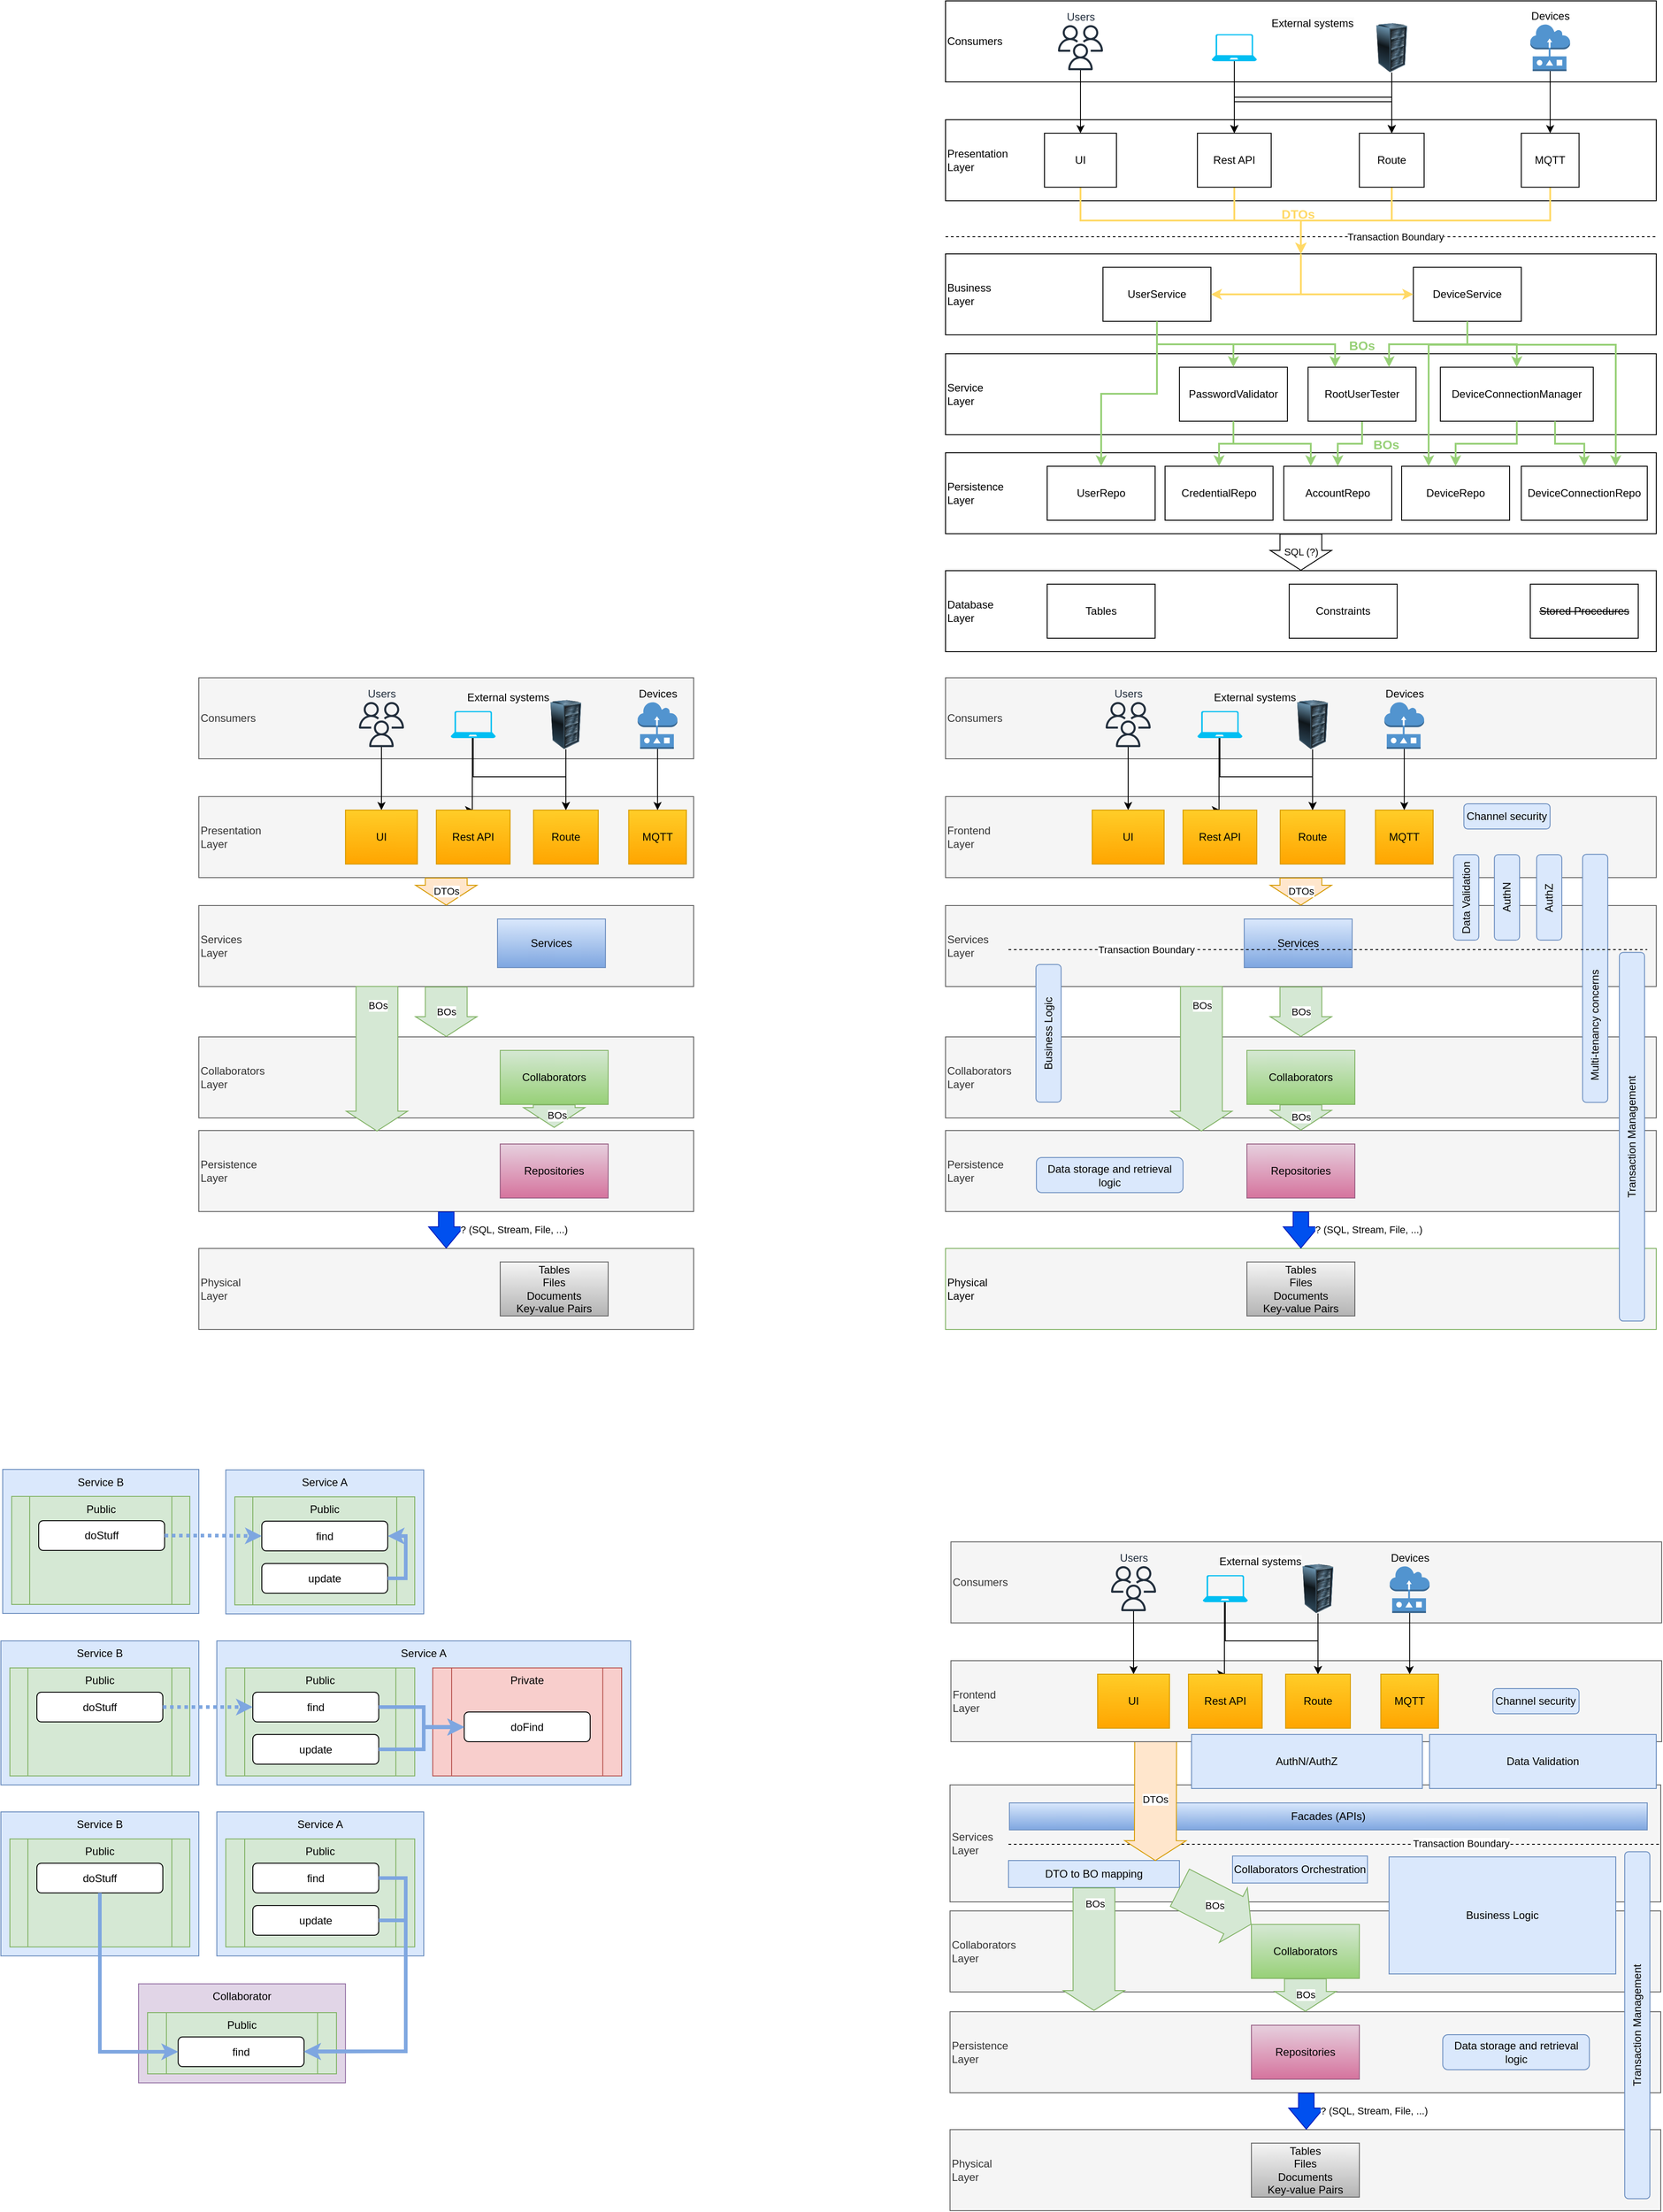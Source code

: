 <mxfile version="21.1.8" type="github">
  <diagram name="Page-1" id="aQyxzVbsQPXxTn7EvQkj">
    <mxGraphModel dx="3556" dy="2370" grid="1" gridSize="10" guides="1" tooltips="1" connect="1" arrows="1" fold="1" page="1" pageScale="1" pageWidth="827" pageHeight="1169" math="0" shadow="0">
      <root>
        <mxCell id="0" />
        <mxCell id="1" parent="0" />
        <mxCell id="j1CahgC6rs7sGtYgRK9o-32" value="Persistence &lt;br&gt;Layer" style="rounded=0;whiteSpace=wrap;html=1;align=left;" parent="1" vertex="1">
          <mxGeometry x="10" y="520" width="790" height="90" as="geometry" />
        </mxCell>
        <mxCell id="j1CahgC6rs7sGtYgRK9o-30" value="Service &lt;br&gt;Layer" style="rounded=0;whiteSpace=wrap;html=1;align=left;" parent="1" vertex="1">
          <mxGeometry x="10" y="410" width="790" height="90" as="geometry" />
        </mxCell>
        <mxCell id="j1CahgC6rs7sGtYgRK9o-23" value="Business&lt;br&gt;Layer" style="rounded=0;whiteSpace=wrap;html=1;align=left;" parent="1" vertex="1">
          <mxGeometry x="10" y="299" width="790" height="90" as="geometry" />
        </mxCell>
        <mxCell id="j1CahgC6rs7sGtYgRK9o-8" value="Presentation &lt;br&gt;Layer" style="rounded=0;whiteSpace=wrap;html=1;align=left;" parent="1" vertex="1">
          <mxGeometry x="10" y="150" width="790" height="90" as="geometry" />
        </mxCell>
        <mxCell id="j1CahgC6rs7sGtYgRK9o-1" value="Consumers" style="rounded=0;whiteSpace=wrap;html=1;align=left;" parent="1" vertex="1">
          <mxGeometry x="10" y="18" width="790" height="90" as="geometry" />
        </mxCell>
        <mxCell id="j1CahgC6rs7sGtYgRK9o-13" value="" style="edgeStyle=orthogonalEdgeStyle;rounded=0;orthogonalLoop=1;jettySize=auto;html=1;" parent="1" source="j1CahgC6rs7sGtYgRK9o-2" target="j1CahgC6rs7sGtYgRK9o-9" edge="1">
          <mxGeometry relative="1" as="geometry" />
        </mxCell>
        <mxCell id="j1CahgC6rs7sGtYgRK9o-2" value="Users" style="sketch=0;outlineConnect=0;fontColor=#232F3E;gradientColor=none;fillColor=#232F3D;strokeColor=none;dashed=0;verticalLabelPosition=top;verticalAlign=bottom;align=center;html=1;fontSize=12;fontStyle=0;aspect=fixed;pointerEvents=1;shape=mxgraph.aws4.users;labelPosition=center;" parent="1" vertex="1">
          <mxGeometry x="135" y="45" width="50" height="50" as="geometry" />
        </mxCell>
        <mxCell id="j1CahgC6rs7sGtYgRK9o-14" value="" style="edgeStyle=orthogonalEdgeStyle;rounded=0;orthogonalLoop=1;jettySize=auto;html=1;" parent="1" source="j1CahgC6rs7sGtYgRK9o-3" target="j1CahgC6rs7sGtYgRK9o-10" edge="1">
          <mxGeometry relative="1" as="geometry" />
        </mxCell>
        <mxCell id="j1CahgC6rs7sGtYgRK9o-3" value="" style="verticalLabelPosition=bottom;html=1;verticalAlign=top;align=center;strokeColor=none;fillColor=#00BEF2;shape=mxgraph.azure.laptop;pointerEvents=1;movable=1;resizable=1;rotatable=1;deletable=1;editable=1;locked=0;connectable=1;" parent="1" vertex="1">
          <mxGeometry x="306" y="55" width="50" height="30" as="geometry" />
        </mxCell>
        <mxCell id="j1CahgC6rs7sGtYgRK9o-15" value="" style="edgeStyle=orthogonalEdgeStyle;rounded=0;orthogonalLoop=1;jettySize=auto;html=1;entryX=0.5;entryY=0;entryDx=0;entryDy=0;" parent="1" source="j1CahgC6rs7sGtYgRK9o-4" target="j1CahgC6rs7sGtYgRK9o-11" edge="1">
          <mxGeometry relative="1" as="geometry">
            <Array as="points">
              <mxPoint x="506" y="150" />
              <mxPoint x="506" y="150" />
            </Array>
          </mxGeometry>
        </mxCell>
        <mxCell id="j1CahgC6rs7sGtYgRK9o-18" value="" style="edgeStyle=orthogonalEdgeStyle;rounded=0;orthogonalLoop=1;jettySize=auto;html=1;" parent="1" source="j1CahgC6rs7sGtYgRK9o-4" target="j1CahgC6rs7sGtYgRK9o-11" edge="1">
          <mxGeometry relative="1" as="geometry" />
        </mxCell>
        <mxCell id="j1CahgC6rs7sGtYgRK9o-4" value="" style="image;html=1;image=img/lib/clip_art/computers/Server_Rack_128x128.png" parent="1" vertex="1">
          <mxGeometry x="478" y="42.5" width="56" height="55" as="geometry" />
        </mxCell>
        <mxCell id="j1CahgC6rs7sGtYgRK9o-5" value="Devices" style="outlineConnect=0;dashed=0;verticalLabelPosition=top;verticalAlign=bottom;align=center;html=1;shape=mxgraph.aws3.sensor;fillColor=#5294CF;gradientColor=none;labelPosition=center;" parent="1" vertex="1">
          <mxGeometry x="660" y="44" width="44.2" height="52" as="geometry" />
        </mxCell>
        <mxCell id="j1CahgC6rs7sGtYgRK9o-7" value="&lt;meta charset=&quot;utf-8&quot;&gt;&lt;span style=&quot;color: rgb(0, 0, 0); font-family: Helvetica; font-size: 12px; font-style: normal; font-variant-ligatures: normal; font-variant-caps: normal; font-weight: 400; letter-spacing: normal; orphans: 2; text-align: center; text-indent: 0px; text-transform: none; widows: 2; word-spacing: 0px; -webkit-text-stroke-width: 0px; background-color: rgb(251, 251, 251); text-decoration-thickness: initial; text-decoration-style: initial; text-decoration-color: initial; float: none; display: inline !important;&quot;&gt;External systems&lt;/span&gt;" style="text;html=1;strokeColor=none;fillColor=none;align=center;verticalAlign=middle;whiteSpace=wrap;rounded=0;" parent="1" vertex="1">
          <mxGeometry x="358" y="28" width="120" height="30" as="geometry" />
        </mxCell>
        <mxCell id="j1CahgC6rs7sGtYgRK9o-25" value="" style="edgeStyle=orthogonalEdgeStyle;rounded=0;orthogonalLoop=1;jettySize=auto;html=1;strokeColor=#FFD966;strokeWidth=2;" parent="1" source="j1CahgC6rs7sGtYgRK9o-9" target="j1CahgC6rs7sGtYgRK9o-23" edge="1">
          <mxGeometry relative="1" as="geometry" />
        </mxCell>
        <mxCell id="j1CahgC6rs7sGtYgRK9o-9" value="UI" style="rounded=0;whiteSpace=wrap;html=1;" parent="1" vertex="1">
          <mxGeometry x="120" y="165" width="80" height="60" as="geometry" />
        </mxCell>
        <mxCell id="j1CahgC6rs7sGtYgRK9o-26" value="" style="edgeStyle=orthogonalEdgeStyle;rounded=0;orthogonalLoop=1;jettySize=auto;html=1;entryX=0.5;entryY=0;entryDx=0;entryDy=0;strokeColor=#FFD966;strokeWidth=2;" parent="1" source="j1CahgC6rs7sGtYgRK9o-10" target="j1CahgC6rs7sGtYgRK9o-23" edge="1">
          <mxGeometry relative="1" as="geometry" />
        </mxCell>
        <mxCell id="j1CahgC6rs7sGtYgRK9o-10" value="Rest API" style="rounded=0;whiteSpace=wrap;html=1;" parent="1" vertex="1">
          <mxGeometry x="290" y="165" width="82" height="60" as="geometry" />
        </mxCell>
        <mxCell id="j1CahgC6rs7sGtYgRK9o-27" value="" style="edgeStyle=orthogonalEdgeStyle;rounded=0;orthogonalLoop=1;jettySize=auto;html=1;entryX=0.5;entryY=0;entryDx=0;entryDy=0;strokeColor=#FFD966;strokeWidth=2;" parent="1" source="j1CahgC6rs7sGtYgRK9o-11" target="j1CahgC6rs7sGtYgRK9o-23" edge="1">
          <mxGeometry relative="1" as="geometry" />
        </mxCell>
        <mxCell id="j1CahgC6rs7sGtYgRK9o-11" value="Route" style="rounded=0;whiteSpace=wrap;html=1;" parent="1" vertex="1">
          <mxGeometry x="470" y="165" width="72" height="60" as="geometry" />
        </mxCell>
        <mxCell id="j1CahgC6rs7sGtYgRK9o-28" value="" style="edgeStyle=orthogonalEdgeStyle;rounded=0;orthogonalLoop=1;jettySize=auto;html=1;strokeColor=#FFD966;strokeWidth=2;" parent="1" source="j1CahgC6rs7sGtYgRK9o-12" target="j1CahgC6rs7sGtYgRK9o-23" edge="1">
          <mxGeometry relative="1" as="geometry" />
        </mxCell>
        <mxCell id="j1CahgC6rs7sGtYgRK9o-12" value="MQTT" style="rounded=0;whiteSpace=wrap;html=1;" parent="1" vertex="1">
          <mxGeometry x="650" y="165" width="64.2" height="60" as="geometry" />
        </mxCell>
        <mxCell id="j1CahgC6rs7sGtYgRK9o-17" value="" style="edgeStyle=orthogonalEdgeStyle;rounded=0;orthogonalLoop=1;jettySize=auto;html=1;entryX=0.5;entryY=0;entryDx=0;entryDy=0;exitX=0.5;exitY=1;exitDx=0;exitDy=0;" parent="1" source="j1CahgC6rs7sGtYgRK9o-4" target="j1CahgC6rs7sGtYgRK9o-10" edge="1">
          <mxGeometry relative="1" as="geometry">
            <mxPoint x="516" y="95" as="sourcePoint" />
            <mxPoint x="500" y="175" as="targetPoint" />
            <Array as="points">
              <mxPoint x="506" y="130" />
              <mxPoint x="331" y="130" />
            </Array>
          </mxGeometry>
        </mxCell>
        <mxCell id="j1CahgC6rs7sGtYgRK9o-19" value="" style="edgeStyle=orthogonalEdgeStyle;rounded=0;orthogonalLoop=1;jettySize=auto;html=1;exitX=0.5;exitY=1;exitDx=0;exitDy=0;exitPerimeter=0;entryX=0.5;entryY=0;entryDx=0;entryDy=0;" parent="1" source="j1CahgC6rs7sGtYgRK9o-3" target="j1CahgC6rs7sGtYgRK9o-11" edge="1">
          <mxGeometry relative="1" as="geometry">
            <mxPoint x="341" y="82" as="sourcePoint" />
            <mxPoint x="341" y="175" as="targetPoint" />
          </mxGeometry>
        </mxCell>
        <mxCell id="j1CahgC6rs7sGtYgRK9o-20" value="" style="edgeStyle=orthogonalEdgeStyle;rounded=0;orthogonalLoop=1;jettySize=auto;html=1;exitX=0.5;exitY=1;exitDx=0;exitDy=0;exitPerimeter=0;entryX=0.5;entryY=0;entryDx=0;entryDy=0;" parent="1" source="j1CahgC6rs7sGtYgRK9o-5" target="j1CahgC6rs7sGtYgRK9o-12" edge="1">
          <mxGeometry relative="1" as="geometry">
            <mxPoint x="341" y="82" as="sourcePoint" />
            <mxPoint x="516" y="175" as="targetPoint" />
          </mxGeometry>
        </mxCell>
        <mxCell id="j1CahgC6rs7sGtYgRK9o-21" value="Transaction Boundary" style="endArrow=none;dashed=1;html=1;rounded=0;" parent="1" edge="1">
          <mxGeometry x="0.266" width="50" height="50" relative="1" as="geometry">
            <mxPoint x="10" y="280" as="sourcePoint" />
            <mxPoint x="800" y="280" as="targetPoint" />
            <mxPoint as="offset" />
          </mxGeometry>
        </mxCell>
        <mxCell id="j1CahgC6rs7sGtYgRK9o-41" value="" style="edgeStyle=orthogonalEdgeStyle;rounded=0;orthogonalLoop=1;jettySize=auto;html=1;entryX=0.5;entryY=0;entryDx=0;entryDy=0;strokeColor=#97D077;strokeWidth=2;" parent="1" source="j1CahgC6rs7sGtYgRK9o-24" target="j1CahgC6rs7sGtYgRK9o-38" edge="1">
          <mxGeometry relative="1" as="geometry" />
        </mxCell>
        <mxCell id="j1CahgC6rs7sGtYgRK9o-24" value="UserService" style="rounded=0;whiteSpace=wrap;html=1;" parent="1" vertex="1">
          <mxGeometry x="185" y="314" width="120" height="60" as="geometry" />
        </mxCell>
        <mxCell id="j1CahgC6rs7sGtYgRK9o-31" value="PasswordValidator" style="rounded=0;whiteSpace=wrap;html=1;" parent="1" vertex="1">
          <mxGeometry x="270" y="425" width="120" height="60" as="geometry" />
        </mxCell>
        <mxCell id="j1CahgC6rs7sGtYgRK9o-33" value="CredentialRepo" style="rounded=0;whiteSpace=wrap;html=1;" parent="1" vertex="1">
          <mxGeometry x="254" y="535" width="120" height="60" as="geometry" />
        </mxCell>
        <mxCell id="j1CahgC6rs7sGtYgRK9o-34" value="DeviceService" style="rounded=0;whiteSpace=wrap;html=1;" parent="1" vertex="1">
          <mxGeometry x="530" y="314" width="120" height="60" as="geometry" />
        </mxCell>
        <mxCell id="j1CahgC6rs7sGtYgRK9o-48" value="" style="edgeStyle=orthogonalEdgeStyle;rounded=0;orthogonalLoop=1;jettySize=auto;html=1;strokeColor=#97D077;strokeWidth=2;" parent="1" source="j1CahgC6rs7sGtYgRK9o-35" target="j1CahgC6rs7sGtYgRK9o-37" edge="1">
          <mxGeometry relative="1" as="geometry" />
        </mxCell>
        <mxCell id="j1CahgC6rs7sGtYgRK9o-35" value="RootUserTester" style="rounded=0;whiteSpace=wrap;html=1;" parent="1" vertex="1">
          <mxGeometry x="413" y="425" width="120" height="60" as="geometry" />
        </mxCell>
        <mxCell id="j1CahgC6rs7sGtYgRK9o-36" value="DeviceConnectionManager" style="rounded=0;whiteSpace=wrap;html=1;" parent="1" vertex="1">
          <mxGeometry x="560" y="425" width="170" height="60" as="geometry" />
        </mxCell>
        <mxCell id="j1CahgC6rs7sGtYgRK9o-37" value="AccountRepo" style="rounded=0;whiteSpace=wrap;html=1;" parent="1" vertex="1">
          <mxGeometry x="386" y="535" width="120" height="60" as="geometry" />
        </mxCell>
        <mxCell id="j1CahgC6rs7sGtYgRK9o-38" value="UserRepo" style="rounded=0;whiteSpace=wrap;html=1;" parent="1" vertex="1">
          <mxGeometry x="123" y="535" width="120" height="60" as="geometry" />
        </mxCell>
        <mxCell id="j1CahgC6rs7sGtYgRK9o-39" value="DeviceRepo" style="rounded=0;whiteSpace=wrap;html=1;" parent="1" vertex="1">
          <mxGeometry x="517" y="535" width="120" height="60" as="geometry" />
        </mxCell>
        <mxCell id="j1CahgC6rs7sGtYgRK9o-40" value="DeviceConnectionRepo" style="rounded=0;whiteSpace=wrap;html=1;" parent="1" vertex="1">
          <mxGeometry x="650" y="535" width="140" height="60" as="geometry" />
        </mxCell>
        <mxCell id="j1CahgC6rs7sGtYgRK9o-42" value="" style="edgeStyle=orthogonalEdgeStyle;rounded=0;orthogonalLoop=1;jettySize=auto;html=1;entryX=0.5;entryY=0;entryDx=0;entryDy=0;exitX=0.5;exitY=1;exitDx=0;exitDy=0;strokeColor=#97D077;strokeWidth=2;" parent="1" source="j1CahgC6rs7sGtYgRK9o-24" target="j1CahgC6rs7sGtYgRK9o-31" edge="1">
          <mxGeometry relative="1" as="geometry">
            <mxPoint x="255" y="384" as="sourcePoint" />
            <mxPoint x="193" y="545" as="targetPoint" />
          </mxGeometry>
        </mxCell>
        <mxCell id="j1CahgC6rs7sGtYgRK9o-43" value="" style="edgeStyle=orthogonalEdgeStyle;rounded=0;orthogonalLoop=1;jettySize=auto;html=1;entryX=0.25;entryY=0;entryDx=0;entryDy=0;exitX=0.5;exitY=1;exitDx=0;exitDy=0;strokeColor=#97D077;strokeWidth=2;" parent="1" source="j1CahgC6rs7sGtYgRK9o-31" target="j1CahgC6rs7sGtYgRK9o-37" edge="1">
          <mxGeometry relative="1" as="geometry">
            <mxPoint x="255" y="384" as="sourcePoint" />
            <mxPoint x="340" y="435" as="targetPoint" />
          </mxGeometry>
        </mxCell>
        <mxCell id="j1CahgC6rs7sGtYgRK9o-44" value="" style="edgeStyle=orthogonalEdgeStyle;rounded=0;orthogonalLoop=1;jettySize=auto;html=1;entryX=0.25;entryY=0;entryDx=0;entryDy=0;exitX=0.5;exitY=1;exitDx=0;exitDy=0;strokeColor=#97D077;strokeWidth=2;" parent="1" source="j1CahgC6rs7sGtYgRK9o-24" target="j1CahgC6rs7sGtYgRK9o-35" edge="1">
          <mxGeometry relative="1" as="geometry">
            <mxPoint x="340" y="495" as="sourcePoint" />
            <mxPoint x="324" y="545" as="targetPoint" />
          </mxGeometry>
        </mxCell>
        <mxCell id="j1CahgC6rs7sGtYgRK9o-45" value="" style="edgeStyle=orthogonalEdgeStyle;rounded=0;orthogonalLoop=1;jettySize=auto;html=1;entryX=0.75;entryY=0;entryDx=0;entryDy=0;exitX=0.5;exitY=1;exitDx=0;exitDy=0;strokeColor=#97D077;strokeWidth=2;" parent="1" source="j1CahgC6rs7sGtYgRK9o-34" target="j1CahgC6rs7sGtYgRK9o-35" edge="1">
          <mxGeometry relative="1" as="geometry">
            <mxPoint x="255" y="384" as="sourcePoint" />
            <mxPoint x="483" y="435" as="targetPoint" />
          </mxGeometry>
        </mxCell>
        <mxCell id="j1CahgC6rs7sGtYgRK9o-46" value="" style="edgeStyle=orthogonalEdgeStyle;rounded=0;orthogonalLoop=1;jettySize=auto;html=1;entryX=0.5;entryY=0;entryDx=0;entryDy=0;exitX=0.5;exitY=1;exitDx=0;exitDy=0;strokeColor=#97D077;strokeWidth=2;" parent="1" source="j1CahgC6rs7sGtYgRK9o-34" target="j1CahgC6rs7sGtYgRK9o-36" edge="1">
          <mxGeometry relative="1" as="geometry">
            <mxPoint x="600" y="384" as="sourcePoint" />
            <mxPoint x="483" y="435" as="targetPoint" />
          </mxGeometry>
        </mxCell>
        <mxCell id="j1CahgC6rs7sGtYgRK9o-47" value="" style="edgeStyle=orthogonalEdgeStyle;rounded=0;orthogonalLoop=1;jettySize=auto;html=1;entryX=0.25;entryY=0;entryDx=0;entryDy=0;exitX=0.5;exitY=1;exitDx=0;exitDy=0;strokeColor=#97D077;strokeWidth=2;" parent="1" source="j1CahgC6rs7sGtYgRK9o-34" target="j1CahgC6rs7sGtYgRK9o-39" edge="1">
          <mxGeometry relative="1" as="geometry">
            <mxPoint x="600" y="384" as="sourcePoint" />
            <mxPoint x="655" y="435" as="targetPoint" />
            <Array as="points">
              <mxPoint x="590" y="400" />
              <mxPoint x="547" y="400" />
            </Array>
          </mxGeometry>
        </mxCell>
        <mxCell id="j1CahgC6rs7sGtYgRK9o-49" value="" style="edgeStyle=orthogonalEdgeStyle;rounded=0;orthogonalLoop=1;jettySize=auto;html=1;entryX=0.5;entryY=0;entryDx=0;entryDy=0;exitX=0.5;exitY=1;exitDx=0;exitDy=0;strokeColor=#97D077;strokeWidth=2;" parent="1" source="j1CahgC6rs7sGtYgRK9o-31" target="j1CahgC6rs7sGtYgRK9o-33" edge="1">
          <mxGeometry relative="1" as="geometry">
            <mxPoint x="340" y="495" as="sourcePoint" />
            <mxPoint x="426" y="545" as="targetPoint" />
          </mxGeometry>
        </mxCell>
        <mxCell id="j1CahgC6rs7sGtYgRK9o-50" value="" style="edgeStyle=orthogonalEdgeStyle;rounded=0;orthogonalLoop=1;jettySize=auto;html=1;entryX=0.5;entryY=0;entryDx=0;entryDy=0;exitX=0.5;exitY=1;exitDx=0;exitDy=0;fontStyle=1;strokeColor=#97D077;strokeWidth=2;" parent="1" source="j1CahgC6rs7sGtYgRK9o-36" target="j1CahgC6rs7sGtYgRK9o-39" edge="1">
          <mxGeometry relative="1" as="geometry">
            <mxPoint x="350" y="505" as="sourcePoint" />
            <mxPoint x="436" y="555" as="targetPoint" />
          </mxGeometry>
        </mxCell>
        <mxCell id="j1CahgC6rs7sGtYgRK9o-51" value="" style="edgeStyle=orthogonalEdgeStyle;rounded=0;orthogonalLoop=1;jettySize=auto;html=1;entryX=0.5;entryY=0;entryDx=0;entryDy=0;exitX=0.75;exitY=1;exitDx=0;exitDy=0;fontStyle=1;strokeColor=#97D077;strokeWidth=2;" parent="1" source="j1CahgC6rs7sGtYgRK9o-36" target="j1CahgC6rs7sGtYgRK9o-40" edge="1">
          <mxGeometry relative="1" as="geometry">
            <mxPoint x="655" y="495" as="sourcePoint" />
            <mxPoint x="587" y="545" as="targetPoint" />
          </mxGeometry>
        </mxCell>
        <mxCell id="j1CahgC6rs7sGtYgRK9o-52" value="" style="edgeStyle=orthogonalEdgeStyle;rounded=0;orthogonalLoop=1;jettySize=auto;html=1;entryX=0.75;entryY=0;entryDx=0;entryDy=0;exitX=0.5;exitY=1;exitDx=0;exitDy=0;fontStyle=1;strokeColor=#97D077;strokeWidth=2;" parent="1" source="j1CahgC6rs7sGtYgRK9o-34" target="j1CahgC6rs7sGtYgRK9o-40" edge="1">
          <mxGeometry relative="1" as="geometry">
            <mxPoint x="698" y="495" as="sourcePoint" />
            <mxPoint x="730" y="545" as="targetPoint" />
            <Array as="points">
              <mxPoint x="590" y="400" />
              <mxPoint x="755" y="400" />
            </Array>
          </mxGeometry>
        </mxCell>
        <mxCell id="j1CahgC6rs7sGtYgRK9o-56" style="edgeStyle=orthogonalEdgeStyle;rounded=0;orthogonalLoop=1;jettySize=auto;html=1;exitX=0.5;exitY=0;exitDx=0;exitDy=0;entryX=1;entryY=0.5;entryDx=0;entryDy=0;strokeColor=#FFD966;strokeWidth=2;" parent="1" source="j1CahgC6rs7sGtYgRK9o-23" target="j1CahgC6rs7sGtYgRK9o-24" edge="1">
          <mxGeometry relative="1" as="geometry">
            <Array as="points">
              <mxPoint x="405" y="344" />
            </Array>
          </mxGeometry>
        </mxCell>
        <mxCell id="j1CahgC6rs7sGtYgRK9o-57" style="edgeStyle=orthogonalEdgeStyle;rounded=0;orthogonalLoop=1;jettySize=auto;html=1;exitX=0.5;exitY=0;exitDx=0;exitDy=0;entryX=0;entryY=0.5;entryDx=0;entryDy=0;strokeColor=#FFD966;strokeWidth=2;" parent="1" source="j1CahgC6rs7sGtYgRK9o-23" target="j1CahgC6rs7sGtYgRK9o-34" edge="1">
          <mxGeometry relative="1" as="geometry">
            <mxPoint x="415" y="309" as="sourcePoint" />
            <mxPoint x="315" y="354" as="targetPoint" />
            <Array as="points">
              <mxPoint x="405" y="344" />
            </Array>
          </mxGeometry>
        </mxCell>
        <mxCell id="j1CahgC6rs7sGtYgRK9o-58" value="Database&lt;br&gt;Layer" style="rounded=0;whiteSpace=wrap;html=1;align=left;" parent="1" vertex="1">
          <mxGeometry x="10" y="651" width="790" height="90" as="geometry" />
        </mxCell>
        <mxCell id="j1CahgC6rs7sGtYgRK9o-59" value="Constraints" style="rounded=0;whiteSpace=wrap;html=1;" parent="1" vertex="1">
          <mxGeometry x="392" y="666" width="120" height="60" as="geometry" />
        </mxCell>
        <mxCell id="j1CahgC6rs7sGtYgRK9o-60" value="&lt;strike&gt;Stored Procedures&lt;/strike&gt;" style="rounded=0;whiteSpace=wrap;html=1;" parent="1" vertex="1">
          <mxGeometry x="660" y="666" width="120" height="60" as="geometry" />
        </mxCell>
        <mxCell id="j1CahgC6rs7sGtYgRK9o-61" value="Tables" style="rounded=0;whiteSpace=wrap;html=1;" parent="1" vertex="1">
          <mxGeometry x="123" y="666" width="120" height="60" as="geometry" />
        </mxCell>
        <mxCell id="j1CahgC6rs7sGtYgRK9o-64" value="SQL (?)" style="shape=flexArrow;endArrow=classic;html=1;rounded=0;exitX=0.5;exitY=1;exitDx=0;exitDy=0;entryX=0.5;entryY=0;entryDx=0;entryDy=0;width=46.512;endSize=7.016;endWidth=20.811;" parent="1" source="j1CahgC6rs7sGtYgRK9o-32" target="j1CahgC6rs7sGtYgRK9o-58" edge="1">
          <mxGeometry x="-0.024" width="50" height="50" relative="1" as="geometry">
            <mxPoint x="340" y="770" as="sourcePoint" />
            <mxPoint x="390" y="720" as="targetPoint" />
            <mxPoint as="offset" />
          </mxGeometry>
        </mxCell>
        <mxCell id="j1CahgC6rs7sGtYgRK9o-66" value="&lt;font color=&quot;#ffd966&quot; style=&quot;font-size: 14px;&quot;&gt;DTOs&lt;/font&gt;" style="text;html=1;strokeColor=none;fillColor=none;align=center;verticalAlign=middle;whiteSpace=wrap;rounded=0;fontStyle=1;fontSize=14;" parent="1" vertex="1">
          <mxGeometry x="372" y="240" width="60" height="30" as="geometry" />
        </mxCell>
        <mxCell id="j1CahgC6rs7sGtYgRK9o-67" value="&lt;font color=&quot;#97d077&quot; style=&quot;font-size: 14px;&quot;&gt;BOs&lt;/font&gt;" style="text;html=1;strokeColor=none;fillColor=none;align=center;verticalAlign=middle;whiteSpace=wrap;rounded=0;fontStyle=1;fontSize=14;" parent="1" vertex="1">
          <mxGeometry x="443" y="386" width="60" height="30" as="geometry" />
        </mxCell>
        <mxCell id="j1CahgC6rs7sGtYgRK9o-68" value="&lt;font color=&quot;#97d077&quot; style=&quot;font-size: 14px;&quot;&gt;BOs&lt;/font&gt;" style="text;html=1;strokeColor=none;fillColor=none;align=center;verticalAlign=middle;whiteSpace=wrap;rounded=0;fontStyle=1;fontSize=14;" parent="1" vertex="1">
          <mxGeometry x="470" y="496" width="60" height="30" as="geometry" />
        </mxCell>
        <mxCell id="j1CahgC6rs7sGtYgRK9o-69" value="Persistence &lt;br&gt;Layer" style="rounded=0;whiteSpace=wrap;html=1;align=left;fillColor=#f5f5f5;fontColor=#333333;strokeColor=#666666;" parent="1" vertex="1">
          <mxGeometry x="10" y="1273" width="790" height="90" as="geometry" />
        </mxCell>
        <mxCell id="j1CahgC6rs7sGtYgRK9o-70" value="Collaborators&lt;br&gt;Layer" style="rounded=0;whiteSpace=wrap;html=1;align=left;fillColor=#f5f5f5;fontColor=#333333;strokeColor=#666666;" parent="1" vertex="1">
          <mxGeometry x="10" y="1169" width="790" height="90" as="geometry" />
        </mxCell>
        <mxCell id="j1CahgC6rs7sGtYgRK9o-71" value="Services&lt;br&gt;Layer" style="rounded=0;whiteSpace=wrap;html=1;align=left;fillColor=#f5f5f5;fontColor=#333333;strokeColor=#666666;" parent="1" vertex="1">
          <mxGeometry x="10" y="1023" width="790" height="90" as="geometry" />
        </mxCell>
        <mxCell id="j1CahgC6rs7sGtYgRK9o-72" value="Frontend&lt;br&gt;Layer" style="rounded=0;whiteSpace=wrap;html=1;align=left;fillColor=#f5f5f5;fontColor=#333333;strokeColor=#666666;" parent="1" vertex="1">
          <mxGeometry x="10" y="902" width="790" height="90" as="geometry" />
        </mxCell>
        <mxCell id="j1CahgC6rs7sGtYgRK9o-73" value="Consumers" style="rounded=0;whiteSpace=wrap;html=1;align=left;fillColor=#f5f5f5;fontColor=#333333;strokeColor=#666666;" parent="1" vertex="1">
          <mxGeometry x="10" y="770" width="790" height="90" as="geometry" />
        </mxCell>
        <mxCell id="j1CahgC6rs7sGtYgRK9o-74" value="" style="edgeStyle=orthogonalEdgeStyle;rounded=0;orthogonalLoop=1;jettySize=auto;html=1;" parent="1" source="j1CahgC6rs7sGtYgRK9o-75" target="j1CahgC6rs7sGtYgRK9o-84" edge="1">
          <mxGeometry relative="1" as="geometry" />
        </mxCell>
        <mxCell id="j1CahgC6rs7sGtYgRK9o-75" value="Users" style="sketch=0;outlineConnect=0;fontColor=#232F3E;gradientColor=none;fillColor=#232F3D;strokeColor=none;dashed=0;verticalLabelPosition=top;verticalAlign=bottom;align=center;html=1;fontSize=12;fontStyle=0;aspect=fixed;pointerEvents=1;shape=mxgraph.aws4.users;labelPosition=center;" parent="1" vertex="1">
          <mxGeometry x="188" y="797" width="50" height="50" as="geometry" />
        </mxCell>
        <mxCell id="j1CahgC6rs7sGtYgRK9o-76" value="" style="edgeStyle=orthogonalEdgeStyle;rounded=0;orthogonalLoop=1;jettySize=auto;html=1;entryX=0.5;entryY=0;entryDx=0;entryDy=0;exitX=0.5;exitY=1;exitDx=0;exitDy=0;exitPerimeter=0;" parent="1" source="j1CahgC6rs7sGtYgRK9o-77" target="j1CahgC6rs7sGtYgRK9o-86" edge="1">
          <mxGeometry relative="1" as="geometry">
            <Array as="points">
              <mxPoint x="314" y="837" />
              <mxPoint x="314" y="917" />
            </Array>
          </mxGeometry>
        </mxCell>
        <mxCell id="j1CahgC6rs7sGtYgRK9o-77" value="" style="verticalLabelPosition=bottom;html=1;verticalAlign=top;align=center;strokeColor=none;fillColor=#00BEF2;shape=mxgraph.azure.laptop;pointerEvents=1;movable=1;resizable=1;rotatable=1;deletable=1;editable=1;locked=0;connectable=1;" parent="1" vertex="1">
          <mxGeometry x="290" y="807" width="50" height="30" as="geometry" />
        </mxCell>
        <mxCell id="j1CahgC6rs7sGtYgRK9o-79" value="" style="edgeStyle=orthogonalEdgeStyle;rounded=0;orthogonalLoop=1;jettySize=auto;html=1;entryX=0.5;entryY=0;entryDx=0;entryDy=0;" parent="1" source="j1CahgC6rs7sGtYgRK9o-80" target="j1CahgC6rs7sGtYgRK9o-88" edge="1">
          <mxGeometry relative="1" as="geometry">
            <Array as="points">
              <mxPoint x="418" y="880" />
              <mxPoint x="418" y="880" />
            </Array>
          </mxGeometry>
        </mxCell>
        <mxCell id="j1CahgC6rs7sGtYgRK9o-80" value="" style="image;html=1;image=img/lib/clip_art/computers/Server_Rack_128x128.png" parent="1" vertex="1">
          <mxGeometry x="390" y="794.5" width="56" height="55" as="geometry" />
        </mxCell>
        <mxCell id="j1CahgC6rs7sGtYgRK9o-81" value="Devices" style="outlineConnect=0;dashed=0;verticalLabelPosition=top;verticalAlign=bottom;align=center;html=1;shape=mxgraph.aws3.sensor;fillColor=#5294CF;gradientColor=none;labelPosition=center;" parent="1" vertex="1">
          <mxGeometry x="497.8" y="797" width="44.2" height="52" as="geometry" />
        </mxCell>
        <mxCell id="j1CahgC6rs7sGtYgRK9o-82" value="&lt;meta charset=&quot;utf-8&quot;&gt;&lt;span style=&quot;color: rgb(0, 0, 0); font-family: Helvetica; font-size: 12px; font-style: normal; font-variant-ligatures: normal; font-variant-caps: normal; font-weight: 400; letter-spacing: normal; orphans: 2; text-align: center; text-indent: 0px; text-transform: none; widows: 2; word-spacing: 0px; -webkit-text-stroke-width: 0px; background-color: rgb(251, 251, 251); text-decoration-thickness: initial; text-decoration-style: initial; text-decoration-color: initial; float: none; display: inline !important;&quot;&gt;External systems&lt;/span&gt;" style="text;html=1;strokeColor=none;fillColor=none;align=center;verticalAlign=middle;whiteSpace=wrap;rounded=0;" parent="1" vertex="1">
          <mxGeometry x="294" y="777" width="120" height="30" as="geometry" />
        </mxCell>
        <mxCell id="j1CahgC6rs7sGtYgRK9o-84" value="UI" style="rounded=0;whiteSpace=wrap;html=1;fillColor=#ffcd28;strokeColor=#d79b00;gradientColor=#ffa500;" parent="1" vertex="1">
          <mxGeometry x="173" y="917" width="80" height="60" as="geometry" />
        </mxCell>
        <mxCell id="j1CahgC6rs7sGtYgRK9o-86" value="Rest API" style="rounded=0;whiteSpace=wrap;html=1;fillColor=#ffcd28;strokeColor=#d79b00;gradientColor=#ffa500;" parent="1" vertex="1">
          <mxGeometry x="274" y="917" width="82" height="60" as="geometry" />
        </mxCell>
        <mxCell id="j1CahgC6rs7sGtYgRK9o-88" value="Route" style="rounded=0;whiteSpace=wrap;html=1;fillColor=#ffcd28;strokeColor=#d79b00;gradientColor=#ffa500;" parent="1" vertex="1">
          <mxGeometry x="382" y="917" width="72" height="60" as="geometry" />
        </mxCell>
        <mxCell id="j1CahgC6rs7sGtYgRK9o-90" value="MQTT" style="rounded=0;whiteSpace=wrap;html=1;fillColor=#ffcd28;strokeColor=#d79b00;gradientColor=#ffa500;" parent="1" vertex="1">
          <mxGeometry x="487.8" y="917" width="64.2" height="60" as="geometry" />
        </mxCell>
        <mxCell id="j1CahgC6rs7sGtYgRK9o-92" value="" style="edgeStyle=orthogonalEdgeStyle;rounded=0;orthogonalLoop=1;jettySize=auto;html=1;entryX=0.5;entryY=0;entryDx=0;entryDy=0;exitX=0.5;exitY=1;exitDx=0;exitDy=0;exitPerimeter=0;" parent="1" source="j1CahgC6rs7sGtYgRK9o-77" target="j1CahgC6rs7sGtYgRK9o-88" edge="1">
          <mxGeometry relative="1" as="geometry">
            <mxPoint x="341" y="834" as="sourcePoint" />
            <mxPoint x="341" y="927" as="targetPoint" />
            <Array as="points">
              <mxPoint x="315" y="880" />
              <mxPoint x="418" y="880" />
            </Array>
          </mxGeometry>
        </mxCell>
        <mxCell id="j1CahgC6rs7sGtYgRK9o-93" value="" style="edgeStyle=orthogonalEdgeStyle;rounded=0;orthogonalLoop=1;jettySize=auto;html=1;exitX=0.5;exitY=1;exitDx=0;exitDy=0;exitPerimeter=0;entryX=0.5;entryY=0;entryDx=0;entryDy=0;" parent="1" source="j1CahgC6rs7sGtYgRK9o-81" target="j1CahgC6rs7sGtYgRK9o-90" edge="1">
          <mxGeometry relative="1" as="geometry">
            <mxPoint x="240" y="834" as="sourcePoint" />
            <mxPoint x="415" y="927" as="targetPoint" />
          </mxGeometry>
        </mxCell>
        <mxCell id="j1CahgC6rs7sGtYgRK9o-96" value="Services" style="rounded=0;whiteSpace=wrap;html=1;fillColor=#dae8fc;gradientColor=#7ea6e0;strokeColor=#6c8ebf;" parent="1" vertex="1">
          <mxGeometry x="342" y="1038" width="120" height="54" as="geometry" />
        </mxCell>
        <mxCell id="j1CahgC6rs7sGtYgRK9o-104" value="Repositories" style="rounded=0;whiteSpace=wrap;html=1;fillColor=#e6d0de;gradientColor=#d5739d;strokeColor=#996185;" parent="1" vertex="1">
          <mxGeometry x="345" y="1288" width="120" height="60" as="geometry" />
        </mxCell>
        <mxCell id="j1CahgC6rs7sGtYgRK9o-119" value="Physical&lt;br&gt;Layer" style="rounded=0;whiteSpace=wrap;html=1;align=left;fillColor=#F5F5F5;strokeColor=#82b366;" parent="1" vertex="1">
          <mxGeometry x="10" y="1404" width="790" height="90" as="geometry" />
        </mxCell>
        <mxCell id="j1CahgC6rs7sGtYgRK9o-123" value="? (SQL, Stream, File, ...)" style="shape=flexArrow;endArrow=classic;html=1;rounded=0;exitX=0.5;exitY=1;exitDx=0;exitDy=0;entryX=0.5;entryY=0;entryDx=0;entryDy=0;width=17.273;endSize=7.518;endWidth=20.811;fillColor=#0050ef;strokeColor=#001DBC;" parent="1" source="j1CahgC6rs7sGtYgRK9o-69" target="j1CahgC6rs7sGtYgRK9o-119" edge="1">
          <mxGeometry x="-0.024" y="75" width="50" height="50" relative="1" as="geometry">
            <mxPoint x="340" y="1523" as="sourcePoint" />
            <mxPoint x="390" y="1473" as="targetPoint" />
            <mxPoint as="offset" />
          </mxGeometry>
        </mxCell>
        <mxCell id="j1CahgC6rs7sGtYgRK9o-127" value="DTOs" style="shape=flexArrow;endArrow=classic;html=1;rounded=0;exitX=0.5;exitY=1;exitDx=0;exitDy=0;width=46.512;endSize=7.016;endWidth=20.811;fillColor=#ffe6cc;strokeColor=#d79b00;" parent="1" source="j1CahgC6rs7sGtYgRK9o-72" target="j1CahgC6rs7sGtYgRK9o-71" edge="1">
          <mxGeometry x="-0.024" width="50" height="50" relative="1" as="geometry">
            <mxPoint x="415" y="1002" as="sourcePoint" />
            <mxPoint x="415" y="1043" as="targetPoint" />
            <mxPoint as="offset" />
          </mxGeometry>
        </mxCell>
        <mxCell id="j1CahgC6rs7sGtYgRK9o-128" value="Collaborators" style="rounded=0;whiteSpace=wrap;html=1;fillColor=#d5e8d4;gradientColor=#97d077;strokeColor=#82b366;" parent="1" vertex="1">
          <mxGeometry x="345" y="1184" width="120" height="60" as="geometry" />
        </mxCell>
        <mxCell id="j1CahgC6rs7sGtYgRK9o-129" value="BOs" style="shape=flexArrow;endArrow=classic;html=1;rounded=0;exitX=0.5;exitY=1;exitDx=0;exitDy=0;width=46.512;endSize=7.016;endWidth=20.811;entryX=0.5;entryY=0;entryDx=0;entryDy=0;fillColor=#d5e8d4;strokeColor=#82b366;" parent="1" source="j1CahgC6rs7sGtYgRK9o-71" target="j1CahgC6rs7sGtYgRK9o-70" edge="1">
          <mxGeometry x="-0.024" width="50" height="50" relative="1" as="geometry">
            <mxPoint x="401.68" y="1113" as="sourcePoint" />
            <mxPoint x="401.68" y="1172" as="targetPoint" />
            <mxPoint as="offset" />
          </mxGeometry>
        </mxCell>
        <mxCell id="j1CahgC6rs7sGtYgRK9o-130" value="BOs" style="shape=flexArrow;endArrow=classic;html=1;rounded=0;exitX=0.5;exitY=1;exitDx=0;exitDy=0;width=46.512;endSize=7.016;endWidth=20.811;entryX=0.5;entryY=0;entryDx=0;entryDy=0;fillColor=#d5e8d4;strokeColor=#82b366;" parent="1" source="j1CahgC6rs7sGtYgRK9o-128" target="j1CahgC6rs7sGtYgRK9o-69" edge="1">
          <mxGeometry x="-0.024" width="50" height="50" relative="1" as="geometry">
            <mxPoint x="445.55" y="1271" as="sourcePoint" />
            <mxPoint x="445.55" y="1327" as="targetPoint" />
            <mxPoint as="offset" />
          </mxGeometry>
        </mxCell>
        <mxCell id="j1CahgC6rs7sGtYgRK9o-131" value="BOs" style="shape=flexArrow;endArrow=classic;html=1;rounded=0;exitX=0.36;exitY=0.993;exitDx=0;exitDy=0;width=46.512;endSize=7.016;endWidth=20.811;entryX=0.36;entryY=0.011;entryDx=0;entryDy=0;exitPerimeter=0;entryPerimeter=0;fillColor=#d5e8d4;strokeColor=#82b366;" parent="1" source="j1CahgC6rs7sGtYgRK9o-71" target="j1CahgC6rs7sGtYgRK9o-69" edge="1">
          <mxGeometry x="-0.735" y="1" width="50" height="50" relative="1" as="geometry">
            <mxPoint x="415" y="1269" as="sourcePoint" />
            <mxPoint x="415" y="1322" as="targetPoint" />
            <mxPoint as="offset" />
          </mxGeometry>
        </mxCell>
        <mxCell id="j1CahgC6rs7sGtYgRK9o-132" value="Tables&lt;br&gt;Files&lt;br&gt;Documents&lt;br&gt;Key-value Pairs" style="rounded=0;whiteSpace=wrap;html=1;fillColor=#f5f5f5;gradientColor=#b3b3b3;strokeColor=#666666;" parent="1" vertex="1">
          <mxGeometry x="345" y="1419" width="120" height="60" as="geometry" />
        </mxCell>
        <mxCell id="j1CahgC6rs7sGtYgRK9o-133" value="Channel security" style="rounded=1;whiteSpace=wrap;html=1;fillColor=#dae8fc;strokeColor=#6c8ebf;" parent="1" vertex="1">
          <mxGeometry x="586.17" y="910" width="95.8" height="28" as="geometry" />
        </mxCell>
        <mxCell id="j1CahgC6rs7sGtYgRK9o-136" value="Data Validation" style="rounded=1;whiteSpace=wrap;html=1;rotation=-90;fillColor=#dae8fc;strokeColor=#6c8ebf;" parent="1" vertex="1">
          <mxGeometry x="541.2" y="1000" width="95.1" height="28" as="geometry" />
        </mxCell>
        <mxCell id="j1CahgC6rs7sGtYgRK9o-138" value="AuthZ" style="rounded=1;whiteSpace=wrap;html=1;rotation=-90;fillColor=#dae8fc;strokeColor=#6c8ebf;" parent="1" vertex="1">
          <mxGeometry x="633.48" y="1000" width="95.1" height="28" as="geometry" />
        </mxCell>
        <mxCell id="j1CahgC6rs7sGtYgRK9o-139" value="AuthN" style="rounded=1;whiteSpace=wrap;html=1;rotation=-90;fillColor=#dae8fc;strokeColor=#6c8ebf;" parent="1" vertex="1">
          <mxGeometry x="586.53" y="1000" width="95.1" height="28" as="geometry" />
        </mxCell>
        <mxCell id="j1CahgC6rs7sGtYgRK9o-140" value="Multi-tenancy concerns&amp;nbsp; &amp;nbsp; &amp;nbsp; &amp;nbsp; &amp;nbsp; &amp;nbsp; &amp;nbsp; &amp;nbsp; &amp;nbsp; &amp;nbsp; &amp;nbsp; &amp;nbsp; &amp;nbsp; &amp;nbsp; &amp;nbsp; &amp;nbsp;" style="rounded=1;whiteSpace=wrap;html=1;rotation=-90;fillColor=#dae8fc;strokeColor=#6c8ebf;" parent="1" vertex="1">
          <mxGeometry x="594.28" y="1089.93" width="275.65" height="28" as="geometry" />
        </mxCell>
        <mxCell id="j1CahgC6rs7sGtYgRK9o-141" value="Transaction Management" style="rounded=1;whiteSpace=wrap;html=1;rotation=-90;fillColor=#dae8fc;strokeColor=#6c8ebf;" parent="1" vertex="1">
          <mxGeometry x="568.25" y="1265.85" width="409.5" height="28" as="geometry" />
        </mxCell>
        <mxCell id="j1CahgC6rs7sGtYgRK9o-94" value="Transaction Boundary" style="endArrow=none;dashed=1;html=1;rounded=0;" parent="1" edge="1">
          <mxGeometry x="-0.57" width="50" height="50" relative="1" as="geometry">
            <mxPoint x="80" y="1072" as="sourcePoint" />
            <mxPoint x="790" y="1072" as="targetPoint" />
            <mxPoint as="offset" />
          </mxGeometry>
        </mxCell>
        <mxCell id="j1CahgC6rs7sGtYgRK9o-142" value="Business Logic" style="rounded=1;whiteSpace=wrap;html=1;rotation=-90;fillColor=#dae8fc;strokeColor=#6c8ebf;" parent="1" vertex="1">
          <mxGeometry x="48" y="1151" width="153" height="28" as="geometry" />
        </mxCell>
        <mxCell id="j1CahgC6rs7sGtYgRK9o-143" value="Data storage and retrieval logic" style="rounded=1;whiteSpace=wrap;html=1;rotation=0;fillColor=#dae8fc;strokeColor=#6c8ebf;" parent="1" vertex="1">
          <mxGeometry x="111" y="1303" width="163" height="39" as="geometry" />
        </mxCell>
        <mxCell id="j1CahgC6rs7sGtYgRK9o-144" value="Persistence &lt;br&gt;Layer" style="rounded=0;whiteSpace=wrap;html=1;align=left;fillColor=#f5f5f5;fontColor=#333333;strokeColor=#666666;" parent="1" vertex="1">
          <mxGeometry x="15" y="2252" width="790" height="90" as="geometry" />
        </mxCell>
        <mxCell id="j1CahgC6rs7sGtYgRK9o-145" value="Collaborators&lt;br&gt;Layer" style="rounded=0;whiteSpace=wrap;html=1;align=left;fillColor=#f5f5f5;fontColor=#333333;strokeColor=#666666;" parent="1" vertex="1">
          <mxGeometry x="15" y="2140" width="790" height="90" as="geometry" />
        </mxCell>
        <mxCell id="j1CahgC6rs7sGtYgRK9o-146" value="Services&lt;br&gt;Layer" style="rounded=0;whiteSpace=wrap;html=1;align=left;fillColor=#f5f5f5;fontColor=#333333;strokeColor=#666666;" parent="1" vertex="1">
          <mxGeometry x="15" y="2000" width="790" height="130" as="geometry" />
        </mxCell>
        <mxCell id="j1CahgC6rs7sGtYgRK9o-163" value="Facades (APIs)" style="rounded=0;whiteSpace=wrap;html=1;fillColor=#dae8fc;gradientColor=#7ea6e0;strokeColor=#6c8ebf;" parent="1" vertex="1">
          <mxGeometry x="81" y="2020" width="709" height="30" as="geometry" />
        </mxCell>
        <mxCell id="j1CahgC6rs7sGtYgRK9o-164" value="Repositories" style="rounded=0;whiteSpace=wrap;html=1;fillColor=#e6d0de;gradientColor=#d5739d;strokeColor=#996185;" parent="1" vertex="1">
          <mxGeometry x="350" y="2267" width="120" height="60" as="geometry" />
        </mxCell>
        <mxCell id="j1CahgC6rs7sGtYgRK9o-165" value="Physical&lt;br&gt;Layer" style="rounded=0;whiteSpace=wrap;html=1;align=left;fillColor=#f5f5f5;fontColor=#333333;strokeColor=#666666;" parent="1" vertex="1">
          <mxGeometry x="15" y="2383" width="790" height="90" as="geometry" />
        </mxCell>
        <mxCell id="j1CahgC6rs7sGtYgRK9o-166" value="? (SQL, Stream, File, ...)" style="shape=flexArrow;endArrow=classic;html=1;rounded=0;exitX=0.5;exitY=1;exitDx=0;exitDy=0;entryX=0.5;entryY=0;entryDx=0;entryDy=0;width=17.273;endSize=7.518;endWidth=20.811;fillColor=#0050ef;strokeColor=#001DBC;" parent="1" edge="1">
          <mxGeometry x="-0.024" y="75" width="50" height="50" relative="1" as="geometry">
            <mxPoint x="411" y="2342" as="sourcePoint" />
            <mxPoint x="411" y="2383" as="targetPoint" />
            <mxPoint as="offset" />
          </mxGeometry>
        </mxCell>
        <mxCell id="j1CahgC6rs7sGtYgRK9o-168" value="Collaborators" style="rounded=0;whiteSpace=wrap;html=1;fillColor=#d5e8d4;gradientColor=#97d077;strokeColor=#82b366;" parent="1" vertex="1">
          <mxGeometry x="350" y="2155" width="120" height="60" as="geometry" />
        </mxCell>
        <mxCell id="j1CahgC6rs7sGtYgRK9o-170" value="BOs" style="shape=flexArrow;endArrow=classic;html=1;rounded=0;exitX=0.5;exitY=1;exitDx=0;exitDy=0;width=46.512;endSize=7.016;endWidth=20.811;entryX=0.5;entryY=0;entryDx=0;entryDy=0;fillColor=#d5e8d4;strokeColor=#82b366;" parent="1" source="j1CahgC6rs7sGtYgRK9o-168" target="j1CahgC6rs7sGtYgRK9o-144" edge="1">
          <mxGeometry x="-0.024" width="50" height="50" relative="1" as="geometry">
            <mxPoint x="450.55" y="2242" as="sourcePoint" />
            <mxPoint x="450.55" y="2298" as="targetPoint" />
            <mxPoint as="offset" />
          </mxGeometry>
        </mxCell>
        <mxCell id="j1CahgC6rs7sGtYgRK9o-172" value="Tables&lt;br&gt;Files&lt;br&gt;Documents&lt;br&gt;Key-value Pairs" style="rounded=0;whiteSpace=wrap;html=1;fillColor=#f5f5f5;gradientColor=#b3b3b3;strokeColor=#666666;" parent="1" vertex="1">
          <mxGeometry x="350" y="2398" width="120" height="60" as="geometry" />
        </mxCell>
        <mxCell id="j1CahgC6rs7sGtYgRK9o-181" value="Data storage and retrieval logic" style="rounded=1;whiteSpace=wrap;html=1;rotation=0;fillColor=#dae8fc;strokeColor=#6c8ebf;" parent="1" vertex="1">
          <mxGeometry x="562.68" y="2277.5" width="163" height="39" as="geometry" />
        </mxCell>
        <mxCell id="j1CahgC6rs7sGtYgRK9o-186" value="DTO to BO mapping" style="rounded=0;whiteSpace=wrap;html=1;fillColor=#dae8fc;strokeColor=#6c8ebf;labelPosition=center;verticalLabelPosition=middle;align=center;verticalAlign=middle;" parent="1" vertex="1">
          <mxGeometry x="80" y="2084" width="190" height="30" as="geometry" />
        </mxCell>
        <mxCell id="j1CahgC6rs7sGtYgRK9o-179" value="Transaction Boundary" style="endArrow=none;dashed=1;html=1;rounded=0;align=right;" parent="1" edge="1">
          <mxGeometry x="0.542" y="1" width="50" height="50" relative="1" as="geometry">
            <mxPoint x="80" y="2066" as="sourcePoint" />
            <mxPoint x="804" y="2066" as="targetPoint" />
            <mxPoint as="offset" />
          </mxGeometry>
        </mxCell>
        <mxCell id="j1CahgC6rs7sGtYgRK9o-187" value="Collaborators Orchestration" style="rounded=0;whiteSpace=wrap;html=1;fillColor=#dae8fc;strokeColor=#6c8ebf;" parent="1" vertex="1">
          <mxGeometry x="329" y="2079" width="150" height="30" as="geometry" />
        </mxCell>
        <mxCell id="j1CahgC6rs7sGtYgRK9o-169" value="BOs" style="shape=flexArrow;endArrow=classic;html=1;rounded=0;width=46.512;endSize=7.016;endWidth=20.811;fillColor=#d5e8d4;strokeColor=#82b366;entryX=0;entryY=0;entryDx=0;entryDy=0;exitX=1;exitY=1;exitDx=0;exitDy=0;" parent="1" edge="1" target="j1CahgC6rs7sGtYgRK9o-168" source="j1CahgC6rs7sGtYgRK9o-186">
          <mxGeometry x="-0.024" width="50" height="50" relative="1" as="geometry">
            <mxPoint x="299" y="2097" as="sourcePoint" />
            <mxPoint x="299" y="2167" as="targetPoint" />
            <mxPoint as="offset" />
          </mxGeometry>
        </mxCell>
        <mxCell id="j1CahgC6rs7sGtYgRK9o-171" value="BOs" style="shape=flexArrow;endArrow=classic;html=1;rounded=0;width=46.512;endSize=7.016;endWidth=20.811;fillColor=#d5e8d4;strokeColor=#82b366;exitX=0.5;exitY=1;exitDx=0;exitDy=0;" parent="1" edge="1" source="j1CahgC6rs7sGtYgRK9o-186">
          <mxGeometry x="-0.735" y="1" width="50" height="50" relative="1" as="geometry">
            <mxPoint x="182.41" y="2118.5" as="sourcePoint" />
            <mxPoint x="175" y="2251" as="targetPoint" />
            <mxPoint as="offset" />
          </mxGeometry>
        </mxCell>
        <mxCell id="j1CahgC6rs7sGtYgRK9o-167" value="DTOs" style="shape=flexArrow;endArrow=block;html=1;rounded=0;width=46.512;endSize=7.016;endWidth=20.811;fillColor=#ffe6cc;strokeColor=#d79b00;entryX=0.859;entryY=0.018;entryDx=0;entryDy=0;entryPerimeter=0;exitX=0.288;exitY=0.993;exitDx=0;exitDy=0;exitPerimeter=0;" parent="1" source="j1CahgC6rs7sGtYgRK9o-189" target="j1CahgC6rs7sGtYgRK9o-186" edge="1">
          <mxGeometry x="-0.025" width="50" height="50" relative="1" as="geometry">
            <mxPoint x="363" y="1900" as="sourcePoint" />
            <mxPoint x="365.5" y="1984" as="targetPoint" />
            <mxPoint as="offset" />
          </mxGeometry>
        </mxCell>
        <mxCell id="j1CahgC6rs7sGtYgRK9o-178" value="Transaction Management" style="rounded=1;whiteSpace=wrap;html=1;rotation=-90;fillColor=#dae8fc;strokeColor=#6c8ebf;" parent="1" vertex="1">
          <mxGeometry x="586.17" y="2253" width="385.53" height="28" as="geometry" />
        </mxCell>
        <mxCell id="j1CahgC6rs7sGtYgRK9o-189" value="Frontend&lt;br&gt;Layer" style="rounded=0;whiteSpace=wrap;html=1;align=left;fillColor=#f5f5f5;fontColor=#333333;strokeColor=#666666;" parent="1" vertex="1">
          <mxGeometry x="16" y="1862" width="790" height="90" as="geometry" />
        </mxCell>
        <mxCell id="j1CahgC6rs7sGtYgRK9o-190" value="Consumers" style="rounded=0;whiteSpace=wrap;html=1;align=left;fillColor=#f5f5f5;fontColor=#333333;strokeColor=#666666;" parent="1" vertex="1">
          <mxGeometry x="16" y="1730" width="790" height="90" as="geometry" />
        </mxCell>
        <mxCell id="j1CahgC6rs7sGtYgRK9o-191" value="" style="edgeStyle=orthogonalEdgeStyle;rounded=0;orthogonalLoop=1;jettySize=auto;html=1;" parent="1" source="j1CahgC6rs7sGtYgRK9o-192" target="j1CahgC6rs7sGtYgRK9o-199" edge="1">
          <mxGeometry relative="1" as="geometry" />
        </mxCell>
        <mxCell id="j1CahgC6rs7sGtYgRK9o-192" value="Users" style="sketch=0;outlineConnect=0;fontColor=#232F3E;gradientColor=none;fillColor=#232F3D;strokeColor=none;dashed=0;verticalLabelPosition=top;verticalAlign=bottom;align=center;html=1;fontSize=12;fontStyle=0;aspect=fixed;pointerEvents=1;shape=mxgraph.aws4.users;labelPosition=center;" parent="1" vertex="1">
          <mxGeometry x="194" y="1757" width="50" height="50" as="geometry" />
        </mxCell>
        <mxCell id="j1CahgC6rs7sGtYgRK9o-193" value="" style="edgeStyle=orthogonalEdgeStyle;rounded=0;orthogonalLoop=1;jettySize=auto;html=1;entryX=0.5;entryY=0;entryDx=0;entryDy=0;exitX=0.5;exitY=1;exitDx=0;exitDy=0;exitPerimeter=0;" parent="1" source="j1CahgC6rs7sGtYgRK9o-194" target="j1CahgC6rs7sGtYgRK9o-200" edge="1">
          <mxGeometry relative="1" as="geometry">
            <Array as="points">
              <mxPoint x="320" y="1797" />
              <mxPoint x="320" y="1877" />
            </Array>
          </mxGeometry>
        </mxCell>
        <mxCell id="j1CahgC6rs7sGtYgRK9o-194" value="" style="verticalLabelPosition=bottom;html=1;verticalAlign=top;align=center;strokeColor=none;fillColor=#00BEF2;shape=mxgraph.azure.laptop;pointerEvents=1;movable=1;resizable=1;rotatable=1;deletable=1;editable=1;locked=0;connectable=1;" parent="1" vertex="1">
          <mxGeometry x="296" y="1767" width="50" height="30" as="geometry" />
        </mxCell>
        <mxCell id="j1CahgC6rs7sGtYgRK9o-195" value="" style="edgeStyle=orthogonalEdgeStyle;rounded=0;orthogonalLoop=1;jettySize=auto;html=1;entryX=0.5;entryY=0;entryDx=0;entryDy=0;" parent="1" source="j1CahgC6rs7sGtYgRK9o-196" target="j1CahgC6rs7sGtYgRK9o-201" edge="1">
          <mxGeometry relative="1" as="geometry">
            <Array as="points">
              <mxPoint x="424" y="1840" />
              <mxPoint x="424" y="1840" />
            </Array>
          </mxGeometry>
        </mxCell>
        <mxCell id="j1CahgC6rs7sGtYgRK9o-196" value="" style="image;html=1;image=img/lib/clip_art/computers/Server_Rack_128x128.png" parent="1" vertex="1">
          <mxGeometry x="396" y="1754.5" width="56" height="55" as="geometry" />
        </mxCell>
        <mxCell id="j1CahgC6rs7sGtYgRK9o-197" value="Devices" style="outlineConnect=0;dashed=0;verticalLabelPosition=top;verticalAlign=bottom;align=center;html=1;shape=mxgraph.aws3.sensor;fillColor=#5294CF;gradientColor=none;labelPosition=center;" parent="1" vertex="1">
          <mxGeometry x="503.8" y="1757" width="44.2" height="52" as="geometry" />
        </mxCell>
        <mxCell id="j1CahgC6rs7sGtYgRK9o-198" value="&lt;meta charset=&quot;utf-8&quot;&gt;&lt;span style=&quot;color: rgb(0, 0, 0); font-family: Helvetica; font-size: 12px; font-style: normal; font-variant-ligatures: normal; font-variant-caps: normal; font-weight: 400; letter-spacing: normal; orphans: 2; text-align: center; text-indent: 0px; text-transform: none; widows: 2; word-spacing: 0px; -webkit-text-stroke-width: 0px; background-color: rgb(251, 251, 251); text-decoration-thickness: initial; text-decoration-style: initial; text-decoration-color: initial; float: none; display: inline !important;&quot;&gt;External systems&lt;/span&gt;" style="text;html=1;strokeColor=none;fillColor=none;align=center;verticalAlign=middle;whiteSpace=wrap;rounded=0;" parent="1" vertex="1">
          <mxGeometry x="300" y="1737" width="120" height="30" as="geometry" />
        </mxCell>
        <mxCell id="j1CahgC6rs7sGtYgRK9o-199" value="UI" style="rounded=0;whiteSpace=wrap;html=1;fillColor=#ffcd28;strokeColor=#d79b00;gradientColor=#ffa500;" parent="1" vertex="1">
          <mxGeometry x="179" y="1877" width="80" height="60" as="geometry" />
        </mxCell>
        <mxCell id="j1CahgC6rs7sGtYgRK9o-200" value="Rest API" style="rounded=0;whiteSpace=wrap;html=1;fillColor=#ffcd28;strokeColor=#d79b00;gradientColor=#ffa500;" parent="1" vertex="1">
          <mxGeometry x="280" y="1877" width="82" height="60" as="geometry" />
        </mxCell>
        <mxCell id="j1CahgC6rs7sGtYgRK9o-201" value="Route" style="rounded=0;whiteSpace=wrap;html=1;fillColor=#ffcd28;strokeColor=#d79b00;gradientColor=#ffa500;" parent="1" vertex="1">
          <mxGeometry x="388" y="1877" width="72" height="60" as="geometry" />
        </mxCell>
        <mxCell id="j1CahgC6rs7sGtYgRK9o-202" value="MQTT" style="rounded=0;whiteSpace=wrap;html=1;fillColor=#ffcd28;strokeColor=#d79b00;gradientColor=#ffa500;" parent="1" vertex="1">
          <mxGeometry x="493.8" y="1877" width="64.2" height="60" as="geometry" />
        </mxCell>
        <mxCell id="j1CahgC6rs7sGtYgRK9o-203" value="" style="edgeStyle=orthogonalEdgeStyle;rounded=0;orthogonalLoop=1;jettySize=auto;html=1;entryX=0.5;entryY=0;entryDx=0;entryDy=0;exitX=0.5;exitY=1;exitDx=0;exitDy=0;exitPerimeter=0;" parent="1" source="j1CahgC6rs7sGtYgRK9o-194" target="j1CahgC6rs7sGtYgRK9o-201" edge="1">
          <mxGeometry relative="1" as="geometry">
            <mxPoint x="347" y="1794" as="sourcePoint" />
            <mxPoint x="347" y="1887" as="targetPoint" />
            <Array as="points">
              <mxPoint x="321" y="1840" />
              <mxPoint x="424" y="1840" />
            </Array>
          </mxGeometry>
        </mxCell>
        <mxCell id="j1CahgC6rs7sGtYgRK9o-204" value="" style="edgeStyle=orthogonalEdgeStyle;rounded=0;orthogonalLoop=1;jettySize=auto;html=1;exitX=0.5;exitY=1;exitDx=0;exitDy=0;exitPerimeter=0;entryX=0.5;entryY=0;entryDx=0;entryDy=0;" parent="1" source="j1CahgC6rs7sGtYgRK9o-197" target="j1CahgC6rs7sGtYgRK9o-202" edge="1">
          <mxGeometry relative="1" as="geometry">
            <mxPoint x="246" y="1794" as="sourcePoint" />
            <mxPoint x="421" y="1887" as="targetPoint" />
          </mxGeometry>
        </mxCell>
        <mxCell id="j1CahgC6rs7sGtYgRK9o-206" value="Channel security" style="rounded=1;whiteSpace=wrap;html=1;fillColor=#dae8fc;strokeColor=#6c8ebf;" parent="1" vertex="1">
          <mxGeometry x="618.4" y="1893" width="95.8" height="28" as="geometry" />
        </mxCell>
        <mxCell id="j1CahgC6rs7sGtYgRK9o-213" value="Persistence &lt;br&gt;Layer" style="rounded=0;whiteSpace=wrap;html=1;align=left;fillColor=#f5f5f5;fontColor=#333333;strokeColor=#666666;" parent="1" vertex="1">
          <mxGeometry x="-820" y="1273" width="550" height="90" as="geometry" />
        </mxCell>
        <mxCell id="j1CahgC6rs7sGtYgRK9o-214" value="Collaborators&lt;br&gt;Layer" style="rounded=0;whiteSpace=wrap;html=1;align=left;fillColor=#f5f5f5;fontColor=#333333;strokeColor=#666666;" parent="1" vertex="1">
          <mxGeometry x="-820" y="1169" width="550" height="90" as="geometry" />
        </mxCell>
        <mxCell id="j1CahgC6rs7sGtYgRK9o-215" value="Services&lt;br&gt;Layer" style="rounded=0;whiteSpace=wrap;html=1;align=left;fillColor=#f5f5f5;fontColor=#333333;strokeColor=#666666;" parent="1" vertex="1">
          <mxGeometry x="-820" y="1023" width="550" height="90" as="geometry" />
        </mxCell>
        <mxCell id="j1CahgC6rs7sGtYgRK9o-216" value="Presentation &lt;br&gt;Layer" style="rounded=0;whiteSpace=wrap;html=1;align=left;fillColor=#f5f5f5;fontColor=#333333;strokeColor=#666666;" parent="1" vertex="1">
          <mxGeometry x="-820" y="902" width="550" height="90" as="geometry" />
        </mxCell>
        <mxCell id="j1CahgC6rs7sGtYgRK9o-217" value="Consumers" style="rounded=0;whiteSpace=wrap;html=1;align=left;fillColor=#f5f5f5;fontColor=#333333;strokeColor=#666666;" parent="1" vertex="1">
          <mxGeometry x="-820" y="770" width="550" height="90" as="geometry" />
        </mxCell>
        <mxCell id="j1CahgC6rs7sGtYgRK9o-218" value="" style="edgeStyle=orthogonalEdgeStyle;rounded=0;orthogonalLoop=1;jettySize=auto;html=1;" parent="1" source="j1CahgC6rs7sGtYgRK9o-219" target="j1CahgC6rs7sGtYgRK9o-226" edge="1">
          <mxGeometry relative="1" as="geometry" />
        </mxCell>
        <mxCell id="j1CahgC6rs7sGtYgRK9o-219" value="Users" style="sketch=0;outlineConnect=0;fontColor=#232F3E;gradientColor=none;fillColor=#232F3D;strokeColor=none;dashed=0;verticalLabelPosition=top;verticalAlign=bottom;align=center;html=1;fontSize=12;fontStyle=0;aspect=fixed;pointerEvents=1;shape=mxgraph.aws4.users;labelPosition=center;" parent="1" vertex="1">
          <mxGeometry x="-642" y="797" width="50" height="50" as="geometry" />
        </mxCell>
        <mxCell id="j1CahgC6rs7sGtYgRK9o-220" value="" style="edgeStyle=orthogonalEdgeStyle;rounded=0;orthogonalLoop=1;jettySize=auto;html=1;entryX=0.5;entryY=0;entryDx=0;entryDy=0;exitX=0.5;exitY=1;exitDx=0;exitDy=0;exitPerimeter=0;" parent="1" source="j1CahgC6rs7sGtYgRK9o-221" target="j1CahgC6rs7sGtYgRK9o-227" edge="1">
          <mxGeometry relative="1" as="geometry">
            <Array as="points">
              <mxPoint x="-516" y="837" />
              <mxPoint x="-516" y="917" />
            </Array>
          </mxGeometry>
        </mxCell>
        <mxCell id="j1CahgC6rs7sGtYgRK9o-221" value="" style="verticalLabelPosition=bottom;html=1;verticalAlign=top;align=center;strokeColor=none;fillColor=#00BEF2;shape=mxgraph.azure.laptop;pointerEvents=1;movable=1;resizable=1;rotatable=1;deletable=1;editable=1;locked=0;connectable=1;" parent="1" vertex="1">
          <mxGeometry x="-540" y="807" width="50" height="30" as="geometry" />
        </mxCell>
        <mxCell id="j1CahgC6rs7sGtYgRK9o-222" value="" style="edgeStyle=orthogonalEdgeStyle;rounded=0;orthogonalLoop=1;jettySize=auto;html=1;entryX=0.5;entryY=0;entryDx=0;entryDy=0;" parent="1" source="j1CahgC6rs7sGtYgRK9o-223" target="j1CahgC6rs7sGtYgRK9o-228" edge="1">
          <mxGeometry relative="1" as="geometry">
            <Array as="points">
              <mxPoint x="-412" y="880" />
              <mxPoint x="-412" y="880" />
            </Array>
          </mxGeometry>
        </mxCell>
        <mxCell id="j1CahgC6rs7sGtYgRK9o-223" value="" style="image;html=1;image=img/lib/clip_art/computers/Server_Rack_128x128.png" parent="1" vertex="1">
          <mxGeometry x="-440" y="794.5" width="56" height="55" as="geometry" />
        </mxCell>
        <mxCell id="j1CahgC6rs7sGtYgRK9o-224" value="Devices" style="outlineConnect=0;dashed=0;verticalLabelPosition=top;verticalAlign=bottom;align=center;html=1;shape=mxgraph.aws3.sensor;fillColor=#5294CF;gradientColor=none;labelPosition=center;" parent="1" vertex="1">
          <mxGeometry x="-332.2" y="797" width="44.2" height="52" as="geometry" />
        </mxCell>
        <mxCell id="j1CahgC6rs7sGtYgRK9o-225" value="&lt;meta charset=&quot;utf-8&quot;&gt;&lt;span style=&quot;color: rgb(0, 0, 0); font-family: Helvetica; font-size: 12px; font-style: normal; font-variant-ligatures: normal; font-variant-caps: normal; font-weight: 400; letter-spacing: normal; orphans: 2; text-align: center; text-indent: 0px; text-transform: none; widows: 2; word-spacing: 0px; -webkit-text-stroke-width: 0px; background-color: rgb(251, 251, 251); text-decoration-thickness: initial; text-decoration-style: initial; text-decoration-color: initial; float: none; display: inline !important;&quot;&gt;External systems&lt;/span&gt;" style="text;html=1;strokeColor=none;fillColor=none;align=center;verticalAlign=middle;whiteSpace=wrap;rounded=0;" parent="1" vertex="1">
          <mxGeometry x="-536" y="777" width="120" height="30" as="geometry" />
        </mxCell>
        <mxCell id="j1CahgC6rs7sGtYgRK9o-226" value="UI" style="rounded=0;whiteSpace=wrap;html=1;fillColor=#ffcd28;strokeColor=#d79b00;gradientColor=#ffa500;" parent="1" vertex="1">
          <mxGeometry x="-657" y="917" width="80" height="60" as="geometry" />
        </mxCell>
        <mxCell id="j1CahgC6rs7sGtYgRK9o-227" value="Rest API" style="rounded=0;whiteSpace=wrap;html=1;fillColor=#ffcd28;strokeColor=#d79b00;gradientColor=#ffa500;" parent="1" vertex="1">
          <mxGeometry x="-556" y="917" width="82" height="60" as="geometry" />
        </mxCell>
        <mxCell id="j1CahgC6rs7sGtYgRK9o-228" value="Route" style="rounded=0;whiteSpace=wrap;html=1;fillColor=#ffcd28;strokeColor=#d79b00;gradientColor=#ffa500;" parent="1" vertex="1">
          <mxGeometry x="-448" y="917" width="72" height="60" as="geometry" />
        </mxCell>
        <mxCell id="j1CahgC6rs7sGtYgRK9o-229" value="MQTT" style="rounded=0;whiteSpace=wrap;html=1;fillColor=#ffcd28;strokeColor=#d79b00;gradientColor=#ffa500;" parent="1" vertex="1">
          <mxGeometry x="-342.2" y="917" width="64.2" height="60" as="geometry" />
        </mxCell>
        <mxCell id="j1CahgC6rs7sGtYgRK9o-230" value="" style="edgeStyle=orthogonalEdgeStyle;rounded=0;orthogonalLoop=1;jettySize=auto;html=1;entryX=0.5;entryY=0;entryDx=0;entryDy=0;exitX=0.5;exitY=1;exitDx=0;exitDy=0;exitPerimeter=0;" parent="1" source="j1CahgC6rs7sGtYgRK9o-221" target="j1CahgC6rs7sGtYgRK9o-228" edge="1">
          <mxGeometry relative="1" as="geometry">
            <mxPoint x="-489" y="834" as="sourcePoint" />
            <mxPoint x="-489" y="927" as="targetPoint" />
            <Array as="points">
              <mxPoint x="-515" y="880" />
              <mxPoint x="-412" y="880" />
            </Array>
          </mxGeometry>
        </mxCell>
        <mxCell id="j1CahgC6rs7sGtYgRK9o-231" value="" style="edgeStyle=orthogonalEdgeStyle;rounded=0;orthogonalLoop=1;jettySize=auto;html=1;exitX=0.5;exitY=1;exitDx=0;exitDy=0;exitPerimeter=0;entryX=0.5;entryY=0;entryDx=0;entryDy=0;" parent="1" source="j1CahgC6rs7sGtYgRK9o-224" target="j1CahgC6rs7sGtYgRK9o-229" edge="1">
          <mxGeometry relative="1" as="geometry">
            <mxPoint x="-590" y="834" as="sourcePoint" />
            <mxPoint x="-415" y="927" as="targetPoint" />
          </mxGeometry>
        </mxCell>
        <mxCell id="j1CahgC6rs7sGtYgRK9o-232" value="Services" style="rounded=0;whiteSpace=wrap;html=1;fillColor=#dae8fc;gradientColor=#7ea6e0;strokeColor=#6c8ebf;" parent="1" vertex="1">
          <mxGeometry x="-488" y="1038" width="120" height="54" as="geometry" />
        </mxCell>
        <mxCell id="j1CahgC6rs7sGtYgRK9o-233" value="Repositories" style="rounded=0;whiteSpace=wrap;html=1;fillColor=#e6d0de;gradientColor=#d5739d;strokeColor=#996185;" parent="1" vertex="1">
          <mxGeometry x="-485" y="1288" width="120" height="60" as="geometry" />
        </mxCell>
        <mxCell id="j1CahgC6rs7sGtYgRK9o-234" value="Physical&lt;br&gt;Layer" style="rounded=0;whiteSpace=wrap;html=1;align=left;fillColor=#f5f5f5;fontColor=#333333;strokeColor=#666666;" parent="1" vertex="1">
          <mxGeometry x="-820" y="1404" width="550" height="90" as="geometry" />
        </mxCell>
        <mxCell id="j1CahgC6rs7sGtYgRK9o-235" value="? (SQL, Stream, File, ...)" style="shape=flexArrow;endArrow=classic;html=1;rounded=0;exitX=0.5;exitY=1;exitDx=0;exitDy=0;entryX=0.5;entryY=0;entryDx=0;entryDy=0;width=17.273;endSize=7.518;endWidth=20.811;fillColor=#0050ef;strokeColor=#001DBC;" parent="1" source="j1CahgC6rs7sGtYgRK9o-213" target="j1CahgC6rs7sGtYgRK9o-234" edge="1">
          <mxGeometry x="-0.024" y="75" width="50" height="50" relative="1" as="geometry">
            <mxPoint x="-490" y="1523" as="sourcePoint" />
            <mxPoint x="-440" y="1473" as="targetPoint" />
            <mxPoint as="offset" />
          </mxGeometry>
        </mxCell>
        <mxCell id="j1CahgC6rs7sGtYgRK9o-236" value="DTOs" style="shape=flexArrow;endArrow=classic;html=1;rounded=0;exitX=0.5;exitY=1;exitDx=0;exitDy=0;width=46.512;endSize=7.016;endWidth=20.811;fillColor=#ffe6cc;strokeColor=#d79b00;" parent="1" source="j1CahgC6rs7sGtYgRK9o-216" target="j1CahgC6rs7sGtYgRK9o-215" edge="1">
          <mxGeometry x="-0.024" width="50" height="50" relative="1" as="geometry">
            <mxPoint x="-415" y="1002" as="sourcePoint" />
            <mxPoint x="-415" y="1043" as="targetPoint" />
            <mxPoint as="offset" />
          </mxGeometry>
        </mxCell>
        <mxCell id="j1CahgC6rs7sGtYgRK9o-237" value="Collaborators" style="rounded=0;whiteSpace=wrap;html=1;fillColor=#d5e8d4;gradientColor=#97d077;strokeColor=#82b366;" parent="1" vertex="1">
          <mxGeometry x="-485" y="1184" width="120" height="60" as="geometry" />
        </mxCell>
        <mxCell id="j1CahgC6rs7sGtYgRK9o-238" value="BOs" style="shape=flexArrow;endArrow=classic;html=1;rounded=0;exitX=0.5;exitY=1;exitDx=0;exitDy=0;width=46.512;endSize=7.016;endWidth=20.811;entryX=0.5;entryY=0;entryDx=0;entryDy=0;fillColor=#d5e8d4;strokeColor=#82b366;" parent="1" source="j1CahgC6rs7sGtYgRK9o-215" target="j1CahgC6rs7sGtYgRK9o-214" edge="1">
          <mxGeometry x="-0.024" width="50" height="50" relative="1" as="geometry">
            <mxPoint x="-428.32" y="1113" as="sourcePoint" />
            <mxPoint x="-428.32" y="1172" as="targetPoint" />
            <mxPoint as="offset" />
          </mxGeometry>
        </mxCell>
        <mxCell id="j1CahgC6rs7sGtYgRK9o-239" value="BOs" style="shape=flexArrow;endArrow=classic;html=1;rounded=0;exitX=0.5;exitY=1;exitDx=0;exitDy=0;width=46.512;endSize=7.016;endWidth=20.811;fillColor=#d5e8d4;strokeColor=#82b366;" parent="1" source="j1CahgC6rs7sGtYgRK9o-237" edge="1">
          <mxGeometry x="-0.073" y="3" width="50" height="50" relative="1" as="geometry">
            <mxPoint x="-384.45" y="1271" as="sourcePoint" />
            <mxPoint x="-425" y="1270" as="targetPoint" />
            <mxPoint as="offset" />
          </mxGeometry>
        </mxCell>
        <mxCell id="j1CahgC6rs7sGtYgRK9o-240" value="BOs" style="shape=flexArrow;endArrow=classic;html=1;rounded=0;exitX=0.36;exitY=0.993;exitDx=0;exitDy=0;width=46.512;endSize=7.016;endWidth=20.811;entryX=0.36;entryY=0.011;entryDx=0;entryDy=0;exitPerimeter=0;entryPerimeter=0;fillColor=#d5e8d4;strokeColor=#82b366;" parent="1" source="j1CahgC6rs7sGtYgRK9o-215" target="j1CahgC6rs7sGtYgRK9o-213" edge="1">
          <mxGeometry x="-0.735" y="1" width="50" height="50" relative="1" as="geometry">
            <mxPoint x="-415" y="1269" as="sourcePoint" />
            <mxPoint x="-415" y="1322" as="targetPoint" />
            <mxPoint as="offset" />
          </mxGeometry>
        </mxCell>
        <mxCell id="j1CahgC6rs7sGtYgRK9o-241" value="Tables&lt;br&gt;Files&lt;br&gt;Documents&lt;br&gt;Key-value Pairs" style="rounded=0;whiteSpace=wrap;html=1;fillColor=#f5f5f5;gradientColor=#b3b3b3;strokeColor=#666666;" parent="1" vertex="1">
          <mxGeometry x="-485" y="1419" width="120" height="60" as="geometry" />
        </mxCell>
        <mxCell id="m2VDShEJtUjdngg2nPHX-1" value="Service A" style="rounded=0;whiteSpace=wrap;html=1;verticalAlign=top;fillColor=#dae8fc;strokeColor=#6c8ebf;" parent="1" vertex="1">
          <mxGeometry x="-790" y="1650" width="220" height="160" as="geometry" />
        </mxCell>
        <mxCell id="m2VDShEJtUjdngg2nPHX-6" value="Public" style="shape=process;whiteSpace=wrap;html=1;backgroundOutline=1;verticalAlign=top;fillColor=#d5e8d4;strokeColor=#82b366;" parent="1" vertex="1">
          <mxGeometry x="-780" y="1680" width="200" height="120" as="geometry" />
        </mxCell>
        <mxCell id="m2VDShEJtUjdngg2nPHX-2" value="find" style="rounded=1;whiteSpace=wrap;html=1;" parent="1" vertex="1">
          <mxGeometry x="-750" y="1707" width="140" height="33" as="geometry" />
        </mxCell>
        <mxCell id="m2VDShEJtUjdngg2nPHX-3" value="update" style="rounded=1;whiteSpace=wrap;html=1;" parent="1" vertex="1">
          <mxGeometry x="-750" y="1754" width="140" height="33" as="geometry" />
        </mxCell>
        <mxCell id="m2VDShEJtUjdngg2nPHX-7" value="Service A" style="rounded=0;whiteSpace=wrap;html=1;verticalAlign=top;fillColor=#dae8fc;strokeColor=#6c8ebf;" parent="1" vertex="1">
          <mxGeometry x="-800" y="1840" width="460" height="160" as="geometry" />
        </mxCell>
        <mxCell id="m2VDShEJtUjdngg2nPHX-8" value="Public" style="shape=process;whiteSpace=wrap;html=1;backgroundOutline=1;verticalAlign=top;fillColor=#d5e8d4;strokeColor=#82b366;" parent="1" vertex="1">
          <mxGeometry x="-790" y="1870" width="210" height="120" as="geometry" />
        </mxCell>
        <mxCell id="m2VDShEJtUjdngg2nPHX-12" value="Private" style="shape=process;whiteSpace=wrap;html=1;backgroundOutline=1;verticalAlign=top;fillColor=#f8cecc;strokeColor=#b85450;" parent="1" vertex="1">
          <mxGeometry x="-560" y="1870" width="210" height="120" as="geometry" />
        </mxCell>
        <mxCell id="m2VDShEJtUjdngg2nPHX-9" value="find" style="rounded=1;whiteSpace=wrap;html=1;" parent="1" vertex="1">
          <mxGeometry x="-760" y="1897" width="140" height="33" as="geometry" />
        </mxCell>
        <mxCell id="m2VDShEJtUjdngg2nPHX-11" value="update" style="rounded=1;whiteSpace=wrap;html=1;" parent="1" vertex="1">
          <mxGeometry x="-760" y="1944" width="140" height="33" as="geometry" />
        </mxCell>
        <mxCell id="m2VDShEJtUjdngg2nPHX-13" value="doFind" style="rounded=1;whiteSpace=wrap;html=1;" parent="1" vertex="1">
          <mxGeometry x="-525" y="1919" width="140" height="33" as="geometry" />
        </mxCell>
        <mxCell id="m2VDShEJtUjdngg2nPHX-15" value="Service B" style="rounded=0;whiteSpace=wrap;html=1;verticalAlign=top;fillColor=#dae8fc;strokeColor=#6c8ebf;" parent="1" vertex="1">
          <mxGeometry x="-1038" y="1649.5" width="218" height="160" as="geometry" />
        </mxCell>
        <mxCell id="m2VDShEJtUjdngg2nPHX-16" value="Public" style="shape=process;whiteSpace=wrap;html=1;backgroundOutline=1;verticalAlign=top;fillColor=#d5e8d4;strokeColor=#82b366;" parent="1" vertex="1">
          <mxGeometry x="-1028" y="1679.5" width="198" height="120" as="geometry" />
        </mxCell>
        <mxCell id="m2VDShEJtUjdngg2nPHX-17" value="doStuff" style="rounded=1;whiteSpace=wrap;html=1;" parent="1" vertex="1">
          <mxGeometry x="-998" y="1706.5" width="140" height="33" as="geometry" />
        </mxCell>
        <mxCell id="m2VDShEJtUjdngg2nPHX-21" value="Service B" style="rounded=0;whiteSpace=wrap;html=1;verticalAlign=top;fillColor=#dae8fc;strokeColor=#6c8ebf;" parent="1" vertex="1">
          <mxGeometry x="-1040" y="1840" width="220" height="160" as="geometry" />
        </mxCell>
        <mxCell id="m2VDShEJtUjdngg2nPHX-22" value="Public" style="shape=process;whiteSpace=wrap;html=1;backgroundOutline=1;verticalAlign=top;fillColor=#d5e8d4;strokeColor=#82b366;" parent="1" vertex="1">
          <mxGeometry x="-1030" y="1870" width="200" height="120" as="geometry" />
        </mxCell>
        <mxCell id="m2VDShEJtUjdngg2nPHX-23" value="doStuff" style="rounded=1;whiteSpace=wrap;html=1;" parent="1" vertex="1">
          <mxGeometry x="-1000" y="1897" width="140" height="33" as="geometry" />
        </mxCell>
        <mxCell id="m2VDShEJtUjdngg2nPHX-26" value="Service A" style="rounded=0;whiteSpace=wrap;html=1;verticalAlign=top;fillColor=#dae8fc;strokeColor=#6c8ebf;" parent="1" vertex="1">
          <mxGeometry x="-800" y="2030" width="230" height="160" as="geometry" />
        </mxCell>
        <mxCell id="m2VDShEJtUjdngg2nPHX-27" value="Public" style="shape=process;whiteSpace=wrap;html=1;backgroundOutline=1;verticalAlign=top;fillColor=#d5e8d4;strokeColor=#82b366;" parent="1" vertex="1">
          <mxGeometry x="-790" y="2060" width="210" height="120" as="geometry" />
        </mxCell>
        <mxCell id="m2VDShEJtUjdngg2nPHX-30" value="find" style="rounded=1;whiteSpace=wrap;html=1;" parent="1" vertex="1">
          <mxGeometry x="-760" y="2087" width="140" height="33" as="geometry" />
        </mxCell>
        <mxCell id="m2VDShEJtUjdngg2nPHX-32" value="update" style="rounded=1;whiteSpace=wrap;html=1;" parent="1" vertex="1">
          <mxGeometry x="-760" y="2134" width="140" height="33" as="geometry" />
        </mxCell>
        <mxCell id="m2VDShEJtUjdngg2nPHX-34" value="Service B" style="rounded=0;whiteSpace=wrap;html=1;verticalAlign=top;fillColor=#dae8fc;strokeColor=#6c8ebf;" parent="1" vertex="1">
          <mxGeometry x="-1040" y="2030" width="220" height="160" as="geometry" />
        </mxCell>
        <mxCell id="m2VDShEJtUjdngg2nPHX-35" value="Public" style="shape=process;whiteSpace=wrap;html=1;backgroundOutline=1;verticalAlign=top;fillColor=#d5e8d4;strokeColor=#82b366;" parent="1" vertex="1">
          <mxGeometry x="-1030" y="2060" width="200" height="120" as="geometry" />
        </mxCell>
        <mxCell id="m2VDShEJtUjdngg2nPHX-36" value="doStuff" style="rounded=1;whiteSpace=wrap;html=1;" parent="1" vertex="1">
          <mxGeometry x="-1000" y="2087" width="140" height="33" as="geometry" />
        </mxCell>
        <mxCell id="m2VDShEJtUjdngg2nPHX-38" value="Collaborator" style="rounded=0;whiteSpace=wrap;html=1;verticalAlign=top;movable=1;resizable=1;rotatable=1;deletable=1;editable=1;locked=0;connectable=1;fillColor=#e1d5e7;strokeColor=#9673a6;" parent="1" vertex="1">
          <mxGeometry x="-887" y="2221" width="230" height="110" as="geometry" />
        </mxCell>
        <mxCell id="m2VDShEJtUjdngg2nPHX-39" value="Public" style="shape=process;whiteSpace=wrap;html=1;backgroundOutline=1;verticalAlign=top;movable=1;resizable=1;rotatable=1;deletable=1;editable=1;locked=0;connectable=1;fillColor=#d5e8d4;strokeColor=#82b366;" parent="1" vertex="1">
          <mxGeometry x="-877" y="2253" width="210" height="68" as="geometry" />
        </mxCell>
        <mxCell id="m2VDShEJtUjdngg2nPHX-40" value="find" style="rounded=1;whiteSpace=wrap;html=1;movable=1;resizable=1;rotatable=1;deletable=1;editable=1;locked=0;connectable=1;" parent="1" vertex="1">
          <mxGeometry x="-843" y="2280" width="140" height="33" as="geometry" />
        </mxCell>
        <mxCell id="m2VDShEJtUjdngg2nPHX-5" value="" style="edgeStyle=orthogonalEdgeStyle;rounded=0;orthogonalLoop=1;jettySize=auto;html=1;entryX=1;entryY=0.5;entryDx=0;entryDy=0;exitX=1;exitY=0.5;exitDx=0;exitDy=0;strokeColor=#7EA6E0;strokeWidth=4;" parent="1" source="m2VDShEJtUjdngg2nPHX-3" target="m2VDShEJtUjdngg2nPHX-2" edge="1">
          <mxGeometry relative="1" as="geometry">
            <Array as="points">
              <mxPoint x="-590" y="1771" />
              <mxPoint x="-590" y="1724" />
            </Array>
          </mxGeometry>
        </mxCell>
        <mxCell id="m2VDShEJtUjdngg2nPHX-14" value="" style="edgeStyle=orthogonalEdgeStyle;rounded=0;orthogonalLoop=1;jettySize=auto;html=1;strokeColor=#7EA6E0;strokeWidth=4;" parent="1" source="m2VDShEJtUjdngg2nPHX-9" target="m2VDShEJtUjdngg2nPHX-13" edge="1">
          <mxGeometry relative="1" as="geometry">
            <Array as="points">
              <mxPoint x="-570" y="1914" />
              <mxPoint x="-570" y="1936" />
            </Array>
          </mxGeometry>
        </mxCell>
        <mxCell id="m2VDShEJtUjdngg2nPHX-10" value="" style="edgeStyle=orthogonalEdgeStyle;rounded=0;orthogonalLoop=1;jettySize=auto;html=1;entryX=0;entryY=0.5;entryDx=0;entryDy=0;exitX=1;exitY=0.5;exitDx=0;exitDy=0;strokeColor=#7EA6E0;strokeWidth=4;" parent="1" source="m2VDShEJtUjdngg2nPHX-11" target="m2VDShEJtUjdngg2nPHX-13" edge="1">
          <mxGeometry relative="1" as="geometry">
            <Array as="points">
              <mxPoint x="-570" y="1961" />
              <mxPoint x="-570" y="1936" />
            </Array>
          </mxGeometry>
        </mxCell>
        <mxCell id="m2VDShEJtUjdngg2nPHX-20" value="" style="edgeStyle=orthogonalEdgeStyle;rounded=0;orthogonalLoop=1;jettySize=auto;html=1;entryX=0;entryY=0.5;entryDx=0;entryDy=0;dashed=1;dashPattern=1 1;strokeColor=#7EA6E0;strokeWidth=4;" parent="1" source="m2VDShEJtUjdngg2nPHX-17" target="m2VDShEJtUjdngg2nPHX-2" edge="1">
          <mxGeometry relative="1" as="geometry" />
        </mxCell>
        <mxCell id="m2VDShEJtUjdngg2nPHX-24" value="" style="edgeStyle=orthogonalEdgeStyle;rounded=0;orthogonalLoop=1;jettySize=auto;html=1;entryX=0;entryY=0.5;entryDx=0;entryDy=0;dashed=1;dashPattern=1 1;exitX=1;exitY=0.5;exitDx=0;exitDy=0;strokeColor=#7EA6E0;strokeWidth=4;" parent="1" source="m2VDShEJtUjdngg2nPHX-23" target="m2VDShEJtUjdngg2nPHX-9" edge="1">
          <mxGeometry relative="1" as="geometry">
            <mxPoint x="-848" y="1733" as="sourcePoint" />
            <mxPoint x="-740" y="1734" as="targetPoint" />
          </mxGeometry>
        </mxCell>
        <mxCell id="m2VDShEJtUjdngg2nPHX-31" value="" style="edgeStyle=orthogonalEdgeStyle;rounded=0;orthogonalLoop=1;jettySize=auto;html=1;exitX=1;exitY=0.5;exitDx=0;exitDy=0;entryX=1;entryY=0.5;entryDx=0;entryDy=0;strokeColor=#7EA6E0;strokeWidth=4;" parent="1" source="m2VDShEJtUjdngg2nPHX-32" target="m2VDShEJtUjdngg2nPHX-40" edge="1">
          <mxGeometry relative="1" as="geometry">
            <Array as="points">
              <mxPoint x="-590" y="2151" />
              <mxPoint x="-590" y="2296" />
              <mxPoint x="-703" y="2296" />
            </Array>
            <mxPoint x="-640" y="2300" as="targetPoint" />
          </mxGeometry>
        </mxCell>
        <mxCell id="m2VDShEJtUjdngg2nPHX-37" value="" style="edgeStyle=orthogonalEdgeStyle;rounded=0;orthogonalLoop=1;jettySize=auto;html=1;entryX=0;entryY=0.5;entryDx=0;entryDy=0;exitX=0.5;exitY=1;exitDx=0;exitDy=0;strokeColor=#7EA6E0;strokeWidth=4;" parent="1" source="m2VDShEJtUjdngg2nPHX-36" target="m2VDShEJtUjdngg2nPHX-40" edge="1">
          <mxGeometry relative="1" as="geometry">
            <mxPoint x="-848" y="1923" as="sourcePoint" />
            <mxPoint x="-740" y="1924" as="targetPoint" />
          </mxGeometry>
        </mxCell>
        <mxCell id="m2VDShEJtUjdngg2nPHX-29" value="" style="edgeStyle=orthogonalEdgeStyle;rounded=0;orthogonalLoop=1;jettySize=auto;html=1;entryX=1;entryY=0.5;entryDx=0;entryDy=0;strokeColor=#7EA6E0;strokeWidth=4;" parent="1" source="m2VDShEJtUjdngg2nPHX-30" target="m2VDShEJtUjdngg2nPHX-40" edge="1">
          <mxGeometry relative="1" as="geometry">
            <Array as="points">
              <mxPoint x="-590" y="2103" />
              <mxPoint x="-590" y="2296" />
              <mxPoint x="-620" y="2296" />
            </Array>
            <mxPoint x="-620" y="2290" as="targetPoint" />
          </mxGeometry>
        </mxCell>
        <mxCell id="j1CahgC6rs7sGtYgRK9o-185" value="AuthN/AuthZ" style="rounded=0;whiteSpace=wrap;html=1;fillColor=#dae8fc;strokeColor=#6c8ebf;" parent="1" vertex="1">
          <mxGeometry x="283.48" y="1944" width="256.52" height="60" as="geometry" />
        </mxCell>
        <mxCell id="wfLd3W0hzVEbfNykl0-Y-2" value="Data Validation" style="rounded=0;whiteSpace=wrap;html=1;fillColor=#dae8fc;strokeColor=#6c8ebf;" vertex="1" parent="1">
          <mxGeometry x="548" y="1944" width="252" height="60" as="geometry" />
        </mxCell>
        <mxCell id="wfLd3W0hzVEbfNykl0-Y-3" value="Business Logic" style="rounded=0;whiteSpace=wrap;html=1;fillColor=#dae8fc;strokeColor=#6c8ebf;" vertex="1" parent="1">
          <mxGeometry x="503" y="2080" width="252" height="130" as="geometry" />
        </mxCell>
      </root>
    </mxGraphModel>
  </diagram>
</mxfile>

